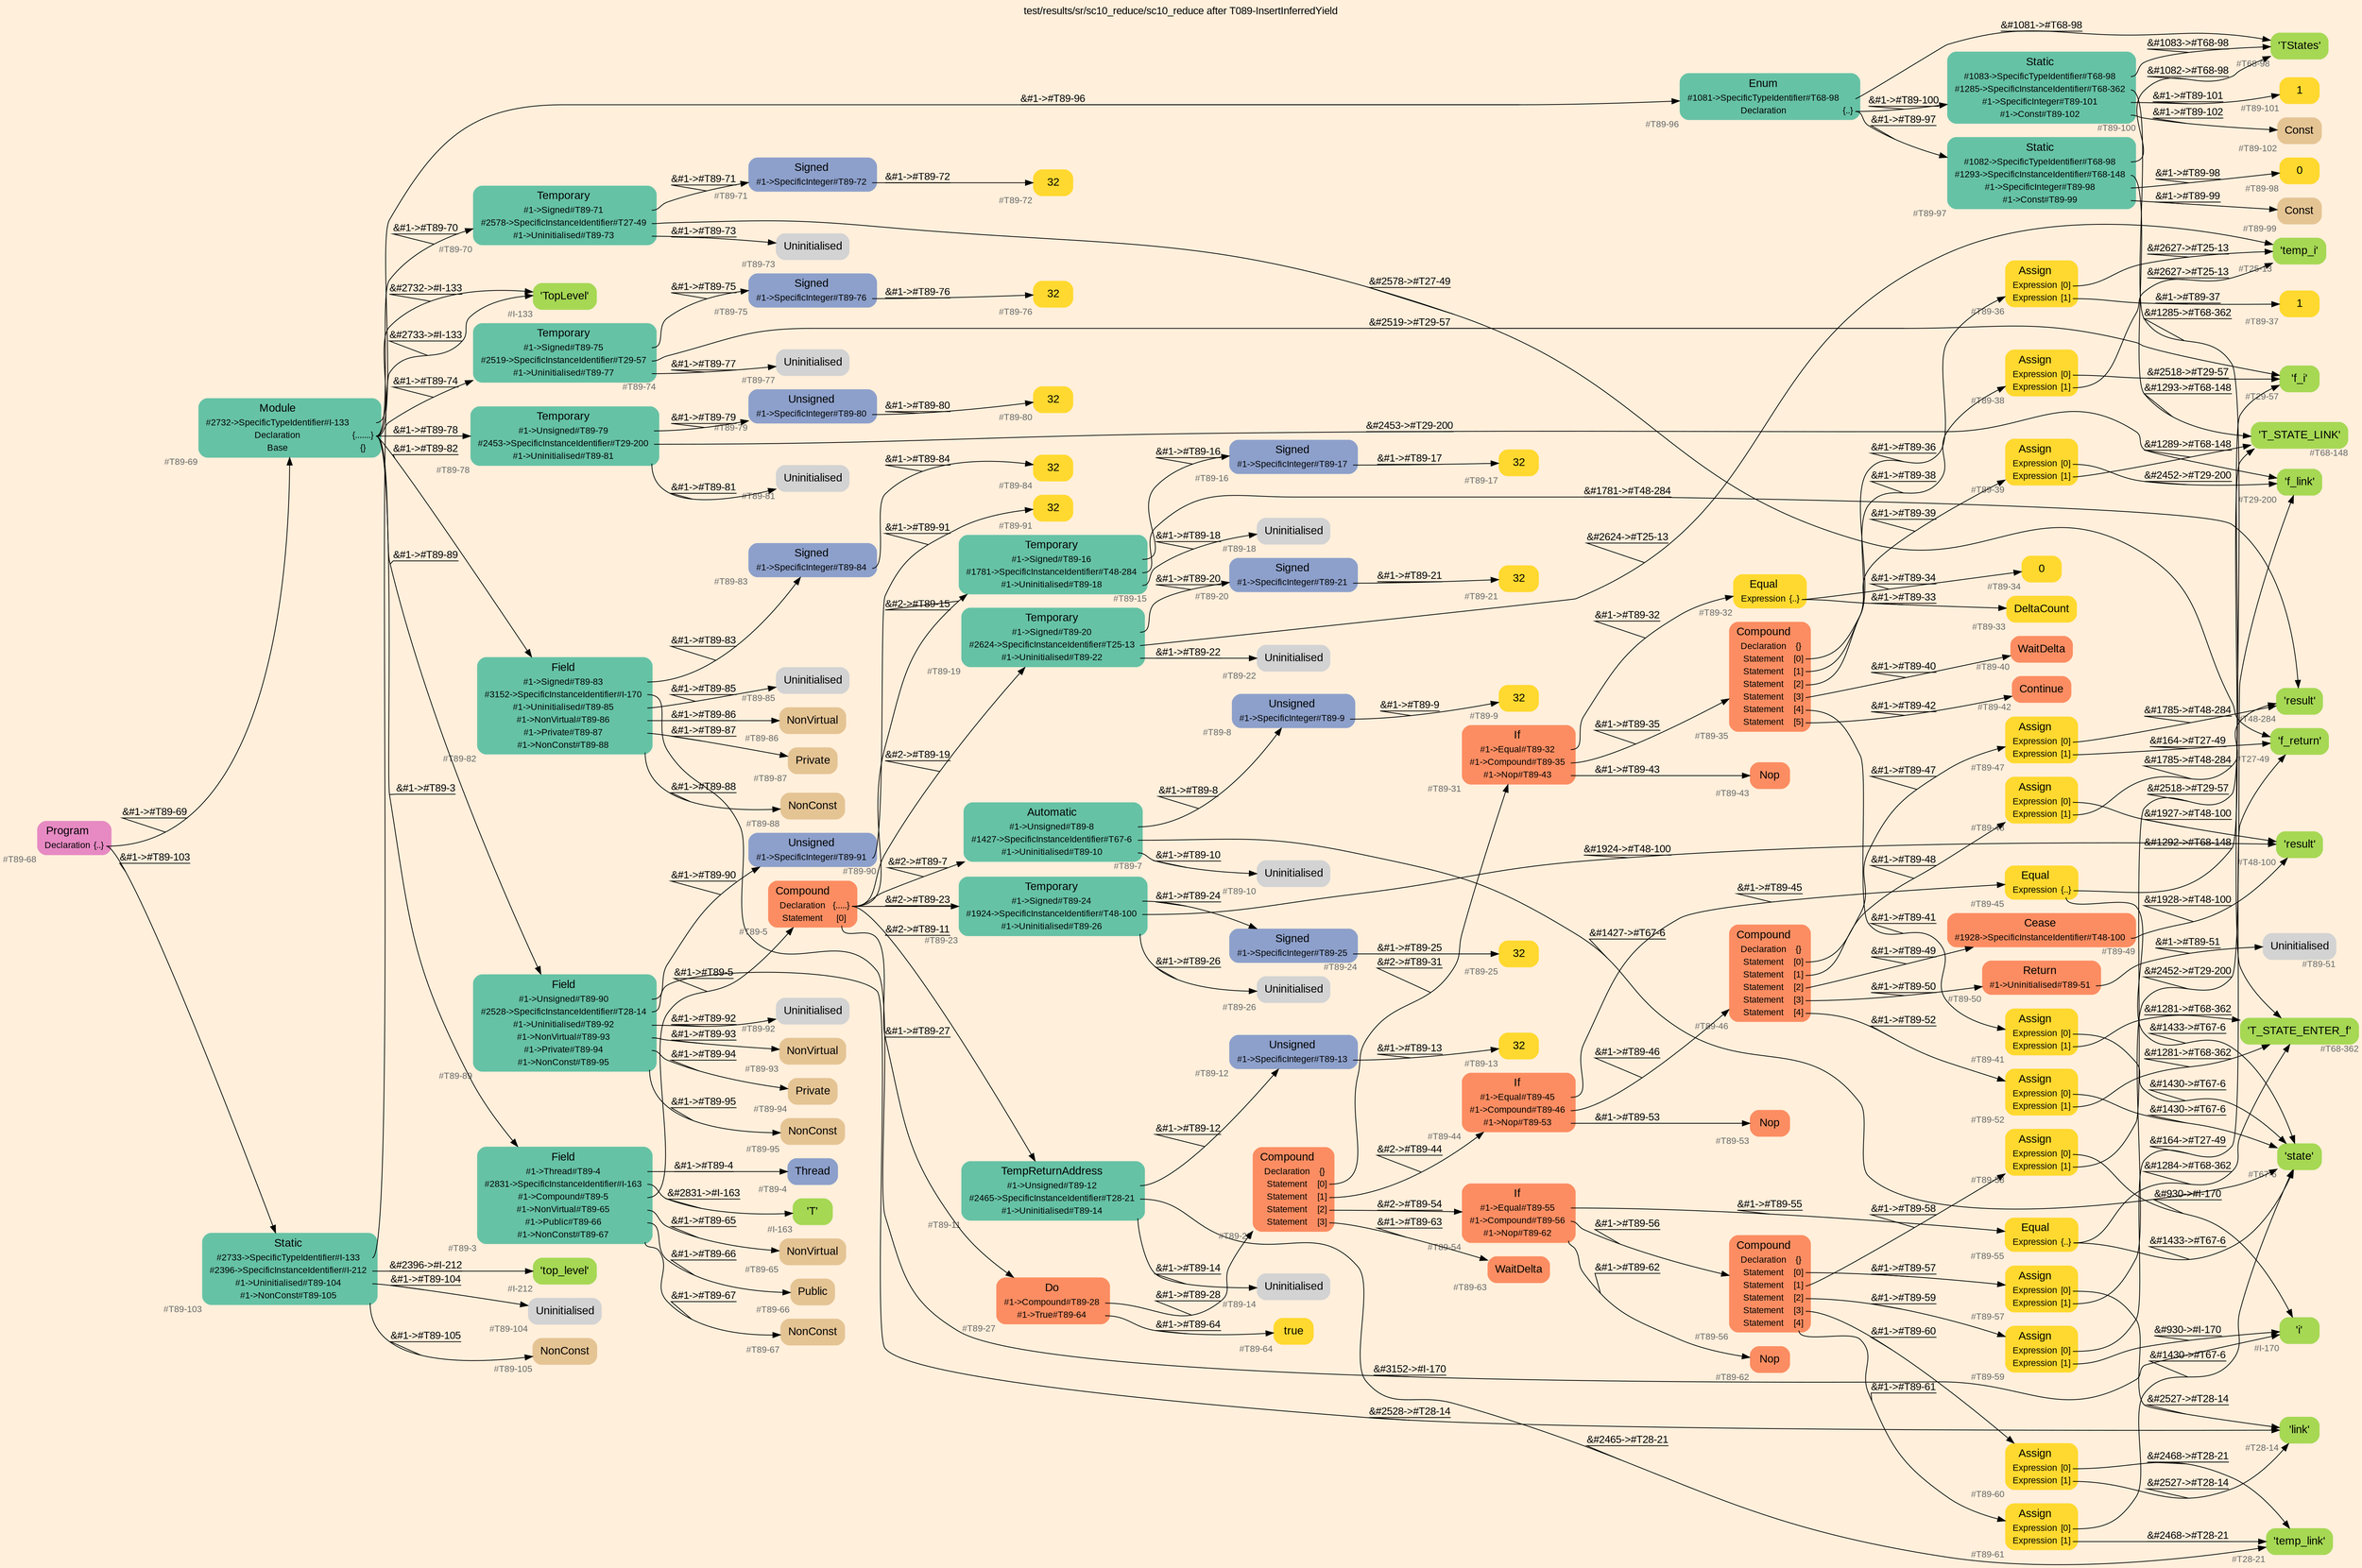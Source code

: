 digraph "test/results/sr/sc10_reduce/sc10_reduce after T089-InsertInferredYield" {
label = "test/results/sr/sc10_reduce/sc10_reduce after T089-InsertInferredYield"
labelloc = t
graph [
    rankdir = "LR"
    ranksep = 0.3
    bgcolor = antiquewhite1
    color = black
    fontcolor = black
    fontname = "Arial"
];
node [
    fontname = "Arial"
];
edge [
    fontname = "Arial"
];

// -------------------- node figure --------------------
// -------- block #T89-68 ----------
"#T89-68" [
    fillcolor = "/set28/4"
    xlabel = "#T89-68"
    fontsize = "12"
    fontcolor = grey40
    shape = "plaintext"
    label = <<TABLE BORDER="0" CELLBORDER="0" CELLSPACING="0">
     <TR><TD><FONT COLOR="black" POINT-SIZE="15">Program</FONT></TD></TR>
     <TR><TD><FONT COLOR="black" POINT-SIZE="12">Declaration</FONT></TD><TD PORT="port0"><FONT COLOR="black" POINT-SIZE="12">{..}</FONT></TD></TR>
    </TABLE>>
    style = "rounded,filled"
];

// -------- block #T89-69 ----------
"#T89-69" [
    fillcolor = "/set28/1"
    xlabel = "#T89-69"
    fontsize = "12"
    fontcolor = grey40
    shape = "plaintext"
    label = <<TABLE BORDER="0" CELLBORDER="0" CELLSPACING="0">
     <TR><TD><FONT COLOR="black" POINT-SIZE="15">Module</FONT></TD></TR>
     <TR><TD><FONT COLOR="black" POINT-SIZE="12">#2732-&gt;SpecificTypeIdentifier#I-133</FONT></TD><TD PORT="port0"></TD></TR>
     <TR><TD><FONT COLOR="black" POINT-SIZE="12">Declaration</FONT></TD><TD PORT="port1"><FONT COLOR="black" POINT-SIZE="12">{.......}</FONT></TD></TR>
     <TR><TD><FONT COLOR="black" POINT-SIZE="12">Base</FONT></TD><TD PORT="port2"><FONT COLOR="black" POINT-SIZE="12">{}</FONT></TD></TR>
    </TABLE>>
    style = "rounded,filled"
];

// -------- block #I-133 ----------
"#I-133" [
    fillcolor = "/set28/5"
    xlabel = "#I-133"
    fontsize = "12"
    fontcolor = grey40
    shape = "plaintext"
    label = <<TABLE BORDER="0" CELLBORDER="0" CELLSPACING="0">
     <TR><TD><FONT COLOR="black" POINT-SIZE="15">'TopLevel'</FONT></TD></TR>
    </TABLE>>
    style = "rounded,filled"
];

// -------- block #T89-70 ----------
"#T89-70" [
    fillcolor = "/set28/1"
    xlabel = "#T89-70"
    fontsize = "12"
    fontcolor = grey40
    shape = "plaintext"
    label = <<TABLE BORDER="0" CELLBORDER="0" CELLSPACING="0">
     <TR><TD><FONT COLOR="black" POINT-SIZE="15">Temporary</FONT></TD></TR>
     <TR><TD><FONT COLOR="black" POINT-SIZE="12">#1-&gt;Signed#T89-71</FONT></TD><TD PORT="port0"></TD></TR>
     <TR><TD><FONT COLOR="black" POINT-SIZE="12">#2578-&gt;SpecificInstanceIdentifier#T27-49</FONT></TD><TD PORT="port1"></TD></TR>
     <TR><TD><FONT COLOR="black" POINT-SIZE="12">#1-&gt;Uninitialised#T89-73</FONT></TD><TD PORT="port2"></TD></TR>
    </TABLE>>
    style = "rounded,filled"
];

// -------- block #T89-71 ----------
"#T89-71" [
    fillcolor = "/set28/3"
    xlabel = "#T89-71"
    fontsize = "12"
    fontcolor = grey40
    shape = "plaintext"
    label = <<TABLE BORDER="0" CELLBORDER="0" CELLSPACING="0">
     <TR><TD><FONT COLOR="black" POINT-SIZE="15">Signed</FONT></TD></TR>
     <TR><TD><FONT COLOR="black" POINT-SIZE="12">#1-&gt;SpecificInteger#T89-72</FONT></TD><TD PORT="port0"></TD></TR>
    </TABLE>>
    style = "rounded,filled"
];

// -------- block #T89-72 ----------
"#T89-72" [
    fillcolor = "/set28/6"
    xlabel = "#T89-72"
    fontsize = "12"
    fontcolor = grey40
    shape = "plaintext"
    label = <<TABLE BORDER="0" CELLBORDER="0" CELLSPACING="0">
     <TR><TD><FONT COLOR="black" POINT-SIZE="15">32</FONT></TD></TR>
    </TABLE>>
    style = "rounded,filled"
];

// -------- block #T27-49 ----------
"#T27-49" [
    fillcolor = "/set28/5"
    xlabel = "#T27-49"
    fontsize = "12"
    fontcolor = grey40
    shape = "plaintext"
    label = <<TABLE BORDER="0" CELLBORDER="0" CELLSPACING="0">
     <TR><TD><FONT COLOR="black" POINT-SIZE="15">'f_return'</FONT></TD></TR>
    </TABLE>>
    style = "rounded,filled"
];

// -------- block #T89-73 ----------
"#T89-73" [
    xlabel = "#T89-73"
    fontsize = "12"
    fontcolor = grey40
    shape = "plaintext"
    label = <<TABLE BORDER="0" CELLBORDER="0" CELLSPACING="0">
     <TR><TD><FONT COLOR="black" POINT-SIZE="15">Uninitialised</FONT></TD></TR>
    </TABLE>>
    style = "rounded,filled"
];

// -------- block #T89-74 ----------
"#T89-74" [
    fillcolor = "/set28/1"
    xlabel = "#T89-74"
    fontsize = "12"
    fontcolor = grey40
    shape = "plaintext"
    label = <<TABLE BORDER="0" CELLBORDER="0" CELLSPACING="0">
     <TR><TD><FONT COLOR="black" POINT-SIZE="15">Temporary</FONT></TD></TR>
     <TR><TD><FONT COLOR="black" POINT-SIZE="12">#1-&gt;Signed#T89-75</FONT></TD><TD PORT="port0"></TD></TR>
     <TR><TD><FONT COLOR="black" POINT-SIZE="12">#2519-&gt;SpecificInstanceIdentifier#T29-57</FONT></TD><TD PORT="port1"></TD></TR>
     <TR><TD><FONT COLOR="black" POINT-SIZE="12">#1-&gt;Uninitialised#T89-77</FONT></TD><TD PORT="port2"></TD></TR>
    </TABLE>>
    style = "rounded,filled"
];

// -------- block #T89-75 ----------
"#T89-75" [
    fillcolor = "/set28/3"
    xlabel = "#T89-75"
    fontsize = "12"
    fontcolor = grey40
    shape = "plaintext"
    label = <<TABLE BORDER="0" CELLBORDER="0" CELLSPACING="0">
     <TR><TD><FONT COLOR="black" POINT-SIZE="15">Signed</FONT></TD></TR>
     <TR><TD><FONT COLOR="black" POINT-SIZE="12">#1-&gt;SpecificInteger#T89-76</FONT></TD><TD PORT="port0"></TD></TR>
    </TABLE>>
    style = "rounded,filled"
];

// -------- block #T89-76 ----------
"#T89-76" [
    fillcolor = "/set28/6"
    xlabel = "#T89-76"
    fontsize = "12"
    fontcolor = grey40
    shape = "plaintext"
    label = <<TABLE BORDER="0" CELLBORDER="0" CELLSPACING="0">
     <TR><TD><FONT COLOR="black" POINT-SIZE="15">32</FONT></TD></TR>
    </TABLE>>
    style = "rounded,filled"
];

// -------- block #T29-57 ----------
"#T29-57" [
    fillcolor = "/set28/5"
    xlabel = "#T29-57"
    fontsize = "12"
    fontcolor = grey40
    shape = "plaintext"
    label = <<TABLE BORDER="0" CELLBORDER="0" CELLSPACING="0">
     <TR><TD><FONT COLOR="black" POINT-SIZE="15">'f_i'</FONT></TD></TR>
    </TABLE>>
    style = "rounded,filled"
];

// -------- block #T89-77 ----------
"#T89-77" [
    xlabel = "#T89-77"
    fontsize = "12"
    fontcolor = grey40
    shape = "plaintext"
    label = <<TABLE BORDER="0" CELLBORDER="0" CELLSPACING="0">
     <TR><TD><FONT COLOR="black" POINT-SIZE="15">Uninitialised</FONT></TD></TR>
    </TABLE>>
    style = "rounded,filled"
];

// -------- block #T89-78 ----------
"#T89-78" [
    fillcolor = "/set28/1"
    xlabel = "#T89-78"
    fontsize = "12"
    fontcolor = grey40
    shape = "plaintext"
    label = <<TABLE BORDER="0" CELLBORDER="0" CELLSPACING="0">
     <TR><TD><FONT COLOR="black" POINT-SIZE="15">Temporary</FONT></TD></TR>
     <TR><TD><FONT COLOR="black" POINT-SIZE="12">#1-&gt;Unsigned#T89-79</FONT></TD><TD PORT="port0"></TD></TR>
     <TR><TD><FONT COLOR="black" POINT-SIZE="12">#2453-&gt;SpecificInstanceIdentifier#T29-200</FONT></TD><TD PORT="port1"></TD></TR>
     <TR><TD><FONT COLOR="black" POINT-SIZE="12">#1-&gt;Uninitialised#T89-81</FONT></TD><TD PORT="port2"></TD></TR>
    </TABLE>>
    style = "rounded,filled"
];

// -------- block #T89-79 ----------
"#T89-79" [
    fillcolor = "/set28/3"
    xlabel = "#T89-79"
    fontsize = "12"
    fontcolor = grey40
    shape = "plaintext"
    label = <<TABLE BORDER="0" CELLBORDER="0" CELLSPACING="0">
     <TR><TD><FONT COLOR="black" POINT-SIZE="15">Unsigned</FONT></TD></TR>
     <TR><TD><FONT COLOR="black" POINT-SIZE="12">#1-&gt;SpecificInteger#T89-80</FONT></TD><TD PORT="port0"></TD></TR>
    </TABLE>>
    style = "rounded,filled"
];

// -------- block #T89-80 ----------
"#T89-80" [
    fillcolor = "/set28/6"
    xlabel = "#T89-80"
    fontsize = "12"
    fontcolor = grey40
    shape = "plaintext"
    label = <<TABLE BORDER="0" CELLBORDER="0" CELLSPACING="0">
     <TR><TD><FONT COLOR="black" POINT-SIZE="15">32</FONT></TD></TR>
    </TABLE>>
    style = "rounded,filled"
];

// -------- block #T29-200 ----------
"#T29-200" [
    fillcolor = "/set28/5"
    xlabel = "#T29-200"
    fontsize = "12"
    fontcolor = grey40
    shape = "plaintext"
    label = <<TABLE BORDER="0" CELLBORDER="0" CELLSPACING="0">
     <TR><TD><FONT COLOR="black" POINT-SIZE="15">'f_link'</FONT></TD></TR>
    </TABLE>>
    style = "rounded,filled"
];

// -------- block #T89-81 ----------
"#T89-81" [
    xlabel = "#T89-81"
    fontsize = "12"
    fontcolor = grey40
    shape = "plaintext"
    label = <<TABLE BORDER="0" CELLBORDER="0" CELLSPACING="0">
     <TR><TD><FONT COLOR="black" POINT-SIZE="15">Uninitialised</FONT></TD></TR>
    </TABLE>>
    style = "rounded,filled"
];

// -------- block #T89-82 ----------
"#T89-82" [
    fillcolor = "/set28/1"
    xlabel = "#T89-82"
    fontsize = "12"
    fontcolor = grey40
    shape = "plaintext"
    label = <<TABLE BORDER="0" CELLBORDER="0" CELLSPACING="0">
     <TR><TD><FONT COLOR="black" POINT-SIZE="15">Field</FONT></TD></TR>
     <TR><TD><FONT COLOR="black" POINT-SIZE="12">#1-&gt;Signed#T89-83</FONT></TD><TD PORT="port0"></TD></TR>
     <TR><TD><FONT COLOR="black" POINT-SIZE="12">#3152-&gt;SpecificInstanceIdentifier#I-170</FONT></TD><TD PORT="port1"></TD></TR>
     <TR><TD><FONT COLOR="black" POINT-SIZE="12">#1-&gt;Uninitialised#T89-85</FONT></TD><TD PORT="port2"></TD></TR>
     <TR><TD><FONT COLOR="black" POINT-SIZE="12">#1-&gt;NonVirtual#T89-86</FONT></TD><TD PORT="port3"></TD></TR>
     <TR><TD><FONT COLOR="black" POINT-SIZE="12">#1-&gt;Private#T89-87</FONT></TD><TD PORT="port4"></TD></TR>
     <TR><TD><FONT COLOR="black" POINT-SIZE="12">#1-&gt;NonConst#T89-88</FONT></TD><TD PORT="port5"></TD></TR>
    </TABLE>>
    style = "rounded,filled"
];

// -------- block #T89-83 ----------
"#T89-83" [
    fillcolor = "/set28/3"
    xlabel = "#T89-83"
    fontsize = "12"
    fontcolor = grey40
    shape = "plaintext"
    label = <<TABLE BORDER="0" CELLBORDER="0" CELLSPACING="0">
     <TR><TD><FONT COLOR="black" POINT-SIZE="15">Signed</FONT></TD></TR>
     <TR><TD><FONT COLOR="black" POINT-SIZE="12">#1-&gt;SpecificInteger#T89-84</FONT></TD><TD PORT="port0"></TD></TR>
    </TABLE>>
    style = "rounded,filled"
];

// -------- block #T89-84 ----------
"#T89-84" [
    fillcolor = "/set28/6"
    xlabel = "#T89-84"
    fontsize = "12"
    fontcolor = grey40
    shape = "plaintext"
    label = <<TABLE BORDER="0" CELLBORDER="0" CELLSPACING="0">
     <TR><TD><FONT COLOR="black" POINT-SIZE="15">32</FONT></TD></TR>
    </TABLE>>
    style = "rounded,filled"
];

// -------- block #I-170 ----------
"#I-170" [
    fillcolor = "/set28/5"
    xlabel = "#I-170"
    fontsize = "12"
    fontcolor = grey40
    shape = "plaintext"
    label = <<TABLE BORDER="0" CELLBORDER="0" CELLSPACING="0">
     <TR><TD><FONT COLOR="black" POINT-SIZE="15">'i'</FONT></TD></TR>
    </TABLE>>
    style = "rounded,filled"
];

// -------- block #T89-85 ----------
"#T89-85" [
    xlabel = "#T89-85"
    fontsize = "12"
    fontcolor = grey40
    shape = "plaintext"
    label = <<TABLE BORDER="0" CELLBORDER="0" CELLSPACING="0">
     <TR><TD><FONT COLOR="black" POINT-SIZE="15">Uninitialised</FONT></TD></TR>
    </TABLE>>
    style = "rounded,filled"
];

// -------- block #T89-86 ----------
"#T89-86" [
    fillcolor = "/set28/7"
    xlabel = "#T89-86"
    fontsize = "12"
    fontcolor = grey40
    shape = "plaintext"
    label = <<TABLE BORDER="0" CELLBORDER="0" CELLSPACING="0">
     <TR><TD><FONT COLOR="black" POINT-SIZE="15">NonVirtual</FONT></TD></TR>
    </TABLE>>
    style = "rounded,filled"
];

// -------- block #T89-87 ----------
"#T89-87" [
    fillcolor = "/set28/7"
    xlabel = "#T89-87"
    fontsize = "12"
    fontcolor = grey40
    shape = "plaintext"
    label = <<TABLE BORDER="0" CELLBORDER="0" CELLSPACING="0">
     <TR><TD><FONT COLOR="black" POINT-SIZE="15">Private</FONT></TD></TR>
    </TABLE>>
    style = "rounded,filled"
];

// -------- block #T89-88 ----------
"#T89-88" [
    fillcolor = "/set28/7"
    xlabel = "#T89-88"
    fontsize = "12"
    fontcolor = grey40
    shape = "plaintext"
    label = <<TABLE BORDER="0" CELLBORDER="0" CELLSPACING="0">
     <TR><TD><FONT COLOR="black" POINT-SIZE="15">NonConst</FONT></TD></TR>
    </TABLE>>
    style = "rounded,filled"
];

// -------- block #T89-89 ----------
"#T89-89" [
    fillcolor = "/set28/1"
    xlabel = "#T89-89"
    fontsize = "12"
    fontcolor = grey40
    shape = "plaintext"
    label = <<TABLE BORDER="0" CELLBORDER="0" CELLSPACING="0">
     <TR><TD><FONT COLOR="black" POINT-SIZE="15">Field</FONT></TD></TR>
     <TR><TD><FONT COLOR="black" POINT-SIZE="12">#1-&gt;Unsigned#T89-90</FONT></TD><TD PORT="port0"></TD></TR>
     <TR><TD><FONT COLOR="black" POINT-SIZE="12">#2528-&gt;SpecificInstanceIdentifier#T28-14</FONT></TD><TD PORT="port1"></TD></TR>
     <TR><TD><FONT COLOR="black" POINT-SIZE="12">#1-&gt;Uninitialised#T89-92</FONT></TD><TD PORT="port2"></TD></TR>
     <TR><TD><FONT COLOR="black" POINT-SIZE="12">#1-&gt;NonVirtual#T89-93</FONT></TD><TD PORT="port3"></TD></TR>
     <TR><TD><FONT COLOR="black" POINT-SIZE="12">#1-&gt;Private#T89-94</FONT></TD><TD PORT="port4"></TD></TR>
     <TR><TD><FONT COLOR="black" POINT-SIZE="12">#1-&gt;NonConst#T89-95</FONT></TD><TD PORT="port5"></TD></TR>
    </TABLE>>
    style = "rounded,filled"
];

// -------- block #T89-90 ----------
"#T89-90" [
    fillcolor = "/set28/3"
    xlabel = "#T89-90"
    fontsize = "12"
    fontcolor = grey40
    shape = "plaintext"
    label = <<TABLE BORDER="0" CELLBORDER="0" CELLSPACING="0">
     <TR><TD><FONT COLOR="black" POINT-SIZE="15">Unsigned</FONT></TD></TR>
     <TR><TD><FONT COLOR="black" POINT-SIZE="12">#1-&gt;SpecificInteger#T89-91</FONT></TD><TD PORT="port0"></TD></TR>
    </TABLE>>
    style = "rounded,filled"
];

// -------- block #T89-91 ----------
"#T89-91" [
    fillcolor = "/set28/6"
    xlabel = "#T89-91"
    fontsize = "12"
    fontcolor = grey40
    shape = "plaintext"
    label = <<TABLE BORDER="0" CELLBORDER="0" CELLSPACING="0">
     <TR><TD><FONT COLOR="black" POINT-SIZE="15">32</FONT></TD></TR>
    </TABLE>>
    style = "rounded,filled"
];

// -------- block #T28-14 ----------
"#T28-14" [
    fillcolor = "/set28/5"
    xlabel = "#T28-14"
    fontsize = "12"
    fontcolor = grey40
    shape = "plaintext"
    label = <<TABLE BORDER="0" CELLBORDER="0" CELLSPACING="0">
     <TR><TD><FONT COLOR="black" POINT-SIZE="15">'link'</FONT></TD></TR>
    </TABLE>>
    style = "rounded,filled"
];

// -------- block #T89-92 ----------
"#T89-92" [
    xlabel = "#T89-92"
    fontsize = "12"
    fontcolor = grey40
    shape = "plaintext"
    label = <<TABLE BORDER="0" CELLBORDER="0" CELLSPACING="0">
     <TR><TD><FONT COLOR="black" POINT-SIZE="15">Uninitialised</FONT></TD></TR>
    </TABLE>>
    style = "rounded,filled"
];

// -------- block #T89-93 ----------
"#T89-93" [
    fillcolor = "/set28/7"
    xlabel = "#T89-93"
    fontsize = "12"
    fontcolor = grey40
    shape = "plaintext"
    label = <<TABLE BORDER="0" CELLBORDER="0" CELLSPACING="0">
     <TR><TD><FONT COLOR="black" POINT-SIZE="15">NonVirtual</FONT></TD></TR>
    </TABLE>>
    style = "rounded,filled"
];

// -------- block #T89-94 ----------
"#T89-94" [
    fillcolor = "/set28/7"
    xlabel = "#T89-94"
    fontsize = "12"
    fontcolor = grey40
    shape = "plaintext"
    label = <<TABLE BORDER="0" CELLBORDER="0" CELLSPACING="0">
     <TR><TD><FONT COLOR="black" POINT-SIZE="15">Private</FONT></TD></TR>
    </TABLE>>
    style = "rounded,filled"
];

// -------- block #T89-95 ----------
"#T89-95" [
    fillcolor = "/set28/7"
    xlabel = "#T89-95"
    fontsize = "12"
    fontcolor = grey40
    shape = "plaintext"
    label = <<TABLE BORDER="0" CELLBORDER="0" CELLSPACING="0">
     <TR><TD><FONT COLOR="black" POINT-SIZE="15">NonConst</FONT></TD></TR>
    </TABLE>>
    style = "rounded,filled"
];

// -------- block #T89-96 ----------
"#T89-96" [
    fillcolor = "/set28/1"
    xlabel = "#T89-96"
    fontsize = "12"
    fontcolor = grey40
    shape = "plaintext"
    label = <<TABLE BORDER="0" CELLBORDER="0" CELLSPACING="0">
     <TR><TD><FONT COLOR="black" POINT-SIZE="15">Enum</FONT></TD></TR>
     <TR><TD><FONT COLOR="black" POINT-SIZE="12">#1081-&gt;SpecificTypeIdentifier#T68-98</FONT></TD><TD PORT="port0"></TD></TR>
     <TR><TD><FONT COLOR="black" POINT-SIZE="12">Declaration</FONT></TD><TD PORT="port1"><FONT COLOR="black" POINT-SIZE="12">{..}</FONT></TD></TR>
    </TABLE>>
    style = "rounded,filled"
];

// -------- block #T68-98 ----------
"#T68-98" [
    fillcolor = "/set28/5"
    xlabel = "#T68-98"
    fontsize = "12"
    fontcolor = grey40
    shape = "plaintext"
    label = <<TABLE BORDER="0" CELLBORDER="0" CELLSPACING="0">
     <TR><TD><FONT COLOR="black" POINT-SIZE="15">'TStates'</FONT></TD></TR>
    </TABLE>>
    style = "rounded,filled"
];

// -------- block #T89-97 ----------
"#T89-97" [
    fillcolor = "/set28/1"
    xlabel = "#T89-97"
    fontsize = "12"
    fontcolor = grey40
    shape = "plaintext"
    label = <<TABLE BORDER="0" CELLBORDER="0" CELLSPACING="0">
     <TR><TD><FONT COLOR="black" POINT-SIZE="15">Static</FONT></TD></TR>
     <TR><TD><FONT COLOR="black" POINT-SIZE="12">#1082-&gt;SpecificTypeIdentifier#T68-98</FONT></TD><TD PORT="port0"></TD></TR>
     <TR><TD><FONT COLOR="black" POINT-SIZE="12">#1293-&gt;SpecificInstanceIdentifier#T68-148</FONT></TD><TD PORT="port1"></TD></TR>
     <TR><TD><FONT COLOR="black" POINT-SIZE="12">#1-&gt;SpecificInteger#T89-98</FONT></TD><TD PORT="port2"></TD></TR>
     <TR><TD><FONT COLOR="black" POINT-SIZE="12">#1-&gt;Const#T89-99</FONT></TD><TD PORT="port3"></TD></TR>
    </TABLE>>
    style = "rounded,filled"
];

// -------- block #T68-148 ----------
"#T68-148" [
    fillcolor = "/set28/5"
    xlabel = "#T68-148"
    fontsize = "12"
    fontcolor = grey40
    shape = "plaintext"
    label = <<TABLE BORDER="0" CELLBORDER="0" CELLSPACING="0">
     <TR><TD><FONT COLOR="black" POINT-SIZE="15">'T_STATE_LINK'</FONT></TD></TR>
    </TABLE>>
    style = "rounded,filled"
];

// -------- block #T89-98 ----------
"#T89-98" [
    fillcolor = "/set28/6"
    xlabel = "#T89-98"
    fontsize = "12"
    fontcolor = grey40
    shape = "plaintext"
    label = <<TABLE BORDER="0" CELLBORDER="0" CELLSPACING="0">
     <TR><TD><FONT COLOR="black" POINT-SIZE="15">0</FONT></TD></TR>
    </TABLE>>
    style = "rounded,filled"
];

// -------- block #T89-99 ----------
"#T89-99" [
    fillcolor = "/set28/7"
    xlabel = "#T89-99"
    fontsize = "12"
    fontcolor = grey40
    shape = "plaintext"
    label = <<TABLE BORDER="0" CELLBORDER="0" CELLSPACING="0">
     <TR><TD><FONT COLOR="black" POINT-SIZE="15">Const</FONT></TD></TR>
    </TABLE>>
    style = "rounded,filled"
];

// -------- block #T89-100 ----------
"#T89-100" [
    fillcolor = "/set28/1"
    xlabel = "#T89-100"
    fontsize = "12"
    fontcolor = grey40
    shape = "plaintext"
    label = <<TABLE BORDER="0" CELLBORDER="0" CELLSPACING="0">
     <TR><TD><FONT COLOR="black" POINT-SIZE="15">Static</FONT></TD></TR>
     <TR><TD><FONT COLOR="black" POINT-SIZE="12">#1083-&gt;SpecificTypeIdentifier#T68-98</FONT></TD><TD PORT="port0"></TD></TR>
     <TR><TD><FONT COLOR="black" POINT-SIZE="12">#1285-&gt;SpecificInstanceIdentifier#T68-362</FONT></TD><TD PORT="port1"></TD></TR>
     <TR><TD><FONT COLOR="black" POINT-SIZE="12">#1-&gt;SpecificInteger#T89-101</FONT></TD><TD PORT="port2"></TD></TR>
     <TR><TD><FONT COLOR="black" POINT-SIZE="12">#1-&gt;Const#T89-102</FONT></TD><TD PORT="port3"></TD></TR>
    </TABLE>>
    style = "rounded,filled"
];

// -------- block #T68-362 ----------
"#T68-362" [
    fillcolor = "/set28/5"
    xlabel = "#T68-362"
    fontsize = "12"
    fontcolor = grey40
    shape = "plaintext"
    label = <<TABLE BORDER="0" CELLBORDER="0" CELLSPACING="0">
     <TR><TD><FONT COLOR="black" POINT-SIZE="15">'T_STATE_ENTER_f'</FONT></TD></TR>
    </TABLE>>
    style = "rounded,filled"
];

// -------- block #T89-101 ----------
"#T89-101" [
    fillcolor = "/set28/6"
    xlabel = "#T89-101"
    fontsize = "12"
    fontcolor = grey40
    shape = "plaintext"
    label = <<TABLE BORDER="0" CELLBORDER="0" CELLSPACING="0">
     <TR><TD><FONT COLOR="black" POINT-SIZE="15">1</FONT></TD></TR>
    </TABLE>>
    style = "rounded,filled"
];

// -------- block #T89-102 ----------
"#T89-102" [
    fillcolor = "/set28/7"
    xlabel = "#T89-102"
    fontsize = "12"
    fontcolor = grey40
    shape = "plaintext"
    label = <<TABLE BORDER="0" CELLBORDER="0" CELLSPACING="0">
     <TR><TD><FONT COLOR="black" POINT-SIZE="15">Const</FONT></TD></TR>
    </TABLE>>
    style = "rounded,filled"
];

// -------- block #T89-3 ----------
"#T89-3" [
    fillcolor = "/set28/1"
    xlabel = "#T89-3"
    fontsize = "12"
    fontcolor = grey40
    shape = "plaintext"
    label = <<TABLE BORDER="0" CELLBORDER="0" CELLSPACING="0">
     <TR><TD><FONT COLOR="black" POINT-SIZE="15">Field</FONT></TD></TR>
     <TR><TD><FONT COLOR="black" POINT-SIZE="12">#1-&gt;Thread#T89-4</FONT></TD><TD PORT="port0"></TD></TR>
     <TR><TD><FONT COLOR="black" POINT-SIZE="12">#2831-&gt;SpecificInstanceIdentifier#I-163</FONT></TD><TD PORT="port1"></TD></TR>
     <TR><TD><FONT COLOR="black" POINT-SIZE="12">#1-&gt;Compound#T89-5</FONT></TD><TD PORT="port2"></TD></TR>
     <TR><TD><FONT COLOR="black" POINT-SIZE="12">#1-&gt;NonVirtual#T89-65</FONT></TD><TD PORT="port3"></TD></TR>
     <TR><TD><FONT COLOR="black" POINT-SIZE="12">#1-&gt;Public#T89-66</FONT></TD><TD PORT="port4"></TD></TR>
     <TR><TD><FONT COLOR="black" POINT-SIZE="12">#1-&gt;NonConst#T89-67</FONT></TD><TD PORT="port5"></TD></TR>
    </TABLE>>
    style = "rounded,filled"
];

// -------- block #T89-4 ----------
"#T89-4" [
    fillcolor = "/set28/3"
    xlabel = "#T89-4"
    fontsize = "12"
    fontcolor = grey40
    shape = "plaintext"
    label = <<TABLE BORDER="0" CELLBORDER="0" CELLSPACING="0">
     <TR><TD><FONT COLOR="black" POINT-SIZE="15">Thread</FONT></TD></TR>
    </TABLE>>
    style = "rounded,filled"
];

// -------- block #I-163 ----------
"#I-163" [
    fillcolor = "/set28/5"
    xlabel = "#I-163"
    fontsize = "12"
    fontcolor = grey40
    shape = "plaintext"
    label = <<TABLE BORDER="0" CELLBORDER="0" CELLSPACING="0">
     <TR><TD><FONT COLOR="black" POINT-SIZE="15">'T'</FONT></TD></TR>
    </TABLE>>
    style = "rounded,filled"
];

// -------- block #T89-5 ----------
"#T89-5" [
    fillcolor = "/set28/2"
    xlabel = "#T89-5"
    fontsize = "12"
    fontcolor = grey40
    shape = "plaintext"
    label = <<TABLE BORDER="0" CELLBORDER="0" CELLSPACING="0">
     <TR><TD><FONT COLOR="black" POINT-SIZE="15">Compound</FONT></TD></TR>
     <TR><TD><FONT COLOR="black" POINT-SIZE="12">Declaration</FONT></TD><TD PORT="port0"><FONT COLOR="black" POINT-SIZE="12">{.....}</FONT></TD></TR>
     <TR><TD><FONT COLOR="black" POINT-SIZE="12">Statement</FONT></TD><TD PORT="port1"><FONT COLOR="black" POINT-SIZE="12">[0]</FONT></TD></TR>
    </TABLE>>
    style = "rounded,filled"
];

// -------- block #T89-7 ----------
"#T89-7" [
    fillcolor = "/set28/1"
    xlabel = "#T89-7"
    fontsize = "12"
    fontcolor = grey40
    shape = "plaintext"
    label = <<TABLE BORDER="0" CELLBORDER="0" CELLSPACING="0">
     <TR><TD><FONT COLOR="black" POINT-SIZE="15">Automatic</FONT></TD></TR>
     <TR><TD><FONT COLOR="black" POINT-SIZE="12">#1-&gt;Unsigned#T89-8</FONT></TD><TD PORT="port0"></TD></TR>
     <TR><TD><FONT COLOR="black" POINT-SIZE="12">#1427-&gt;SpecificInstanceIdentifier#T67-6</FONT></TD><TD PORT="port1"></TD></TR>
     <TR><TD><FONT COLOR="black" POINT-SIZE="12">#1-&gt;Uninitialised#T89-10</FONT></TD><TD PORT="port2"></TD></TR>
    </TABLE>>
    style = "rounded,filled"
];

// -------- block #T89-8 ----------
"#T89-8" [
    fillcolor = "/set28/3"
    xlabel = "#T89-8"
    fontsize = "12"
    fontcolor = grey40
    shape = "plaintext"
    label = <<TABLE BORDER="0" CELLBORDER="0" CELLSPACING="0">
     <TR><TD><FONT COLOR="black" POINT-SIZE="15">Unsigned</FONT></TD></TR>
     <TR><TD><FONT COLOR="black" POINT-SIZE="12">#1-&gt;SpecificInteger#T89-9</FONT></TD><TD PORT="port0"></TD></TR>
    </TABLE>>
    style = "rounded,filled"
];

// -------- block #T89-9 ----------
"#T89-9" [
    fillcolor = "/set28/6"
    xlabel = "#T89-9"
    fontsize = "12"
    fontcolor = grey40
    shape = "plaintext"
    label = <<TABLE BORDER="0" CELLBORDER="0" CELLSPACING="0">
     <TR><TD><FONT COLOR="black" POINT-SIZE="15">32</FONT></TD></TR>
    </TABLE>>
    style = "rounded,filled"
];

// -------- block #T67-6 ----------
"#T67-6" [
    fillcolor = "/set28/5"
    xlabel = "#T67-6"
    fontsize = "12"
    fontcolor = grey40
    shape = "plaintext"
    label = <<TABLE BORDER="0" CELLBORDER="0" CELLSPACING="0">
     <TR><TD><FONT COLOR="black" POINT-SIZE="15">'state'</FONT></TD></TR>
    </TABLE>>
    style = "rounded,filled"
];

// -------- block #T89-10 ----------
"#T89-10" [
    xlabel = "#T89-10"
    fontsize = "12"
    fontcolor = grey40
    shape = "plaintext"
    label = <<TABLE BORDER="0" CELLBORDER="0" CELLSPACING="0">
     <TR><TD><FONT COLOR="black" POINT-SIZE="15">Uninitialised</FONT></TD></TR>
    </TABLE>>
    style = "rounded,filled"
];

// -------- block #T89-11 ----------
"#T89-11" [
    fillcolor = "/set28/1"
    xlabel = "#T89-11"
    fontsize = "12"
    fontcolor = grey40
    shape = "plaintext"
    label = <<TABLE BORDER="0" CELLBORDER="0" CELLSPACING="0">
     <TR><TD><FONT COLOR="black" POINT-SIZE="15">TempReturnAddress</FONT></TD></TR>
     <TR><TD><FONT COLOR="black" POINT-SIZE="12">#1-&gt;Unsigned#T89-12</FONT></TD><TD PORT="port0"></TD></TR>
     <TR><TD><FONT COLOR="black" POINT-SIZE="12">#2465-&gt;SpecificInstanceIdentifier#T28-21</FONT></TD><TD PORT="port1"></TD></TR>
     <TR><TD><FONT COLOR="black" POINT-SIZE="12">#1-&gt;Uninitialised#T89-14</FONT></TD><TD PORT="port2"></TD></TR>
    </TABLE>>
    style = "rounded,filled"
];

// -------- block #T89-12 ----------
"#T89-12" [
    fillcolor = "/set28/3"
    xlabel = "#T89-12"
    fontsize = "12"
    fontcolor = grey40
    shape = "plaintext"
    label = <<TABLE BORDER="0" CELLBORDER="0" CELLSPACING="0">
     <TR><TD><FONT COLOR="black" POINT-SIZE="15">Unsigned</FONT></TD></TR>
     <TR><TD><FONT COLOR="black" POINT-SIZE="12">#1-&gt;SpecificInteger#T89-13</FONT></TD><TD PORT="port0"></TD></TR>
    </TABLE>>
    style = "rounded,filled"
];

// -------- block #T89-13 ----------
"#T89-13" [
    fillcolor = "/set28/6"
    xlabel = "#T89-13"
    fontsize = "12"
    fontcolor = grey40
    shape = "plaintext"
    label = <<TABLE BORDER="0" CELLBORDER="0" CELLSPACING="0">
     <TR><TD><FONT COLOR="black" POINT-SIZE="15">32</FONT></TD></TR>
    </TABLE>>
    style = "rounded,filled"
];

// -------- block #T28-21 ----------
"#T28-21" [
    fillcolor = "/set28/5"
    xlabel = "#T28-21"
    fontsize = "12"
    fontcolor = grey40
    shape = "plaintext"
    label = <<TABLE BORDER="0" CELLBORDER="0" CELLSPACING="0">
     <TR><TD><FONT COLOR="black" POINT-SIZE="15">'temp_link'</FONT></TD></TR>
    </TABLE>>
    style = "rounded,filled"
];

// -------- block #T89-14 ----------
"#T89-14" [
    xlabel = "#T89-14"
    fontsize = "12"
    fontcolor = grey40
    shape = "plaintext"
    label = <<TABLE BORDER="0" CELLBORDER="0" CELLSPACING="0">
     <TR><TD><FONT COLOR="black" POINT-SIZE="15">Uninitialised</FONT></TD></TR>
    </TABLE>>
    style = "rounded,filled"
];

// -------- block #T89-15 ----------
"#T89-15" [
    fillcolor = "/set28/1"
    xlabel = "#T89-15"
    fontsize = "12"
    fontcolor = grey40
    shape = "plaintext"
    label = <<TABLE BORDER="0" CELLBORDER="0" CELLSPACING="0">
     <TR><TD><FONT COLOR="black" POINT-SIZE="15">Temporary</FONT></TD></TR>
     <TR><TD><FONT COLOR="black" POINT-SIZE="12">#1-&gt;Signed#T89-16</FONT></TD><TD PORT="port0"></TD></TR>
     <TR><TD><FONT COLOR="black" POINT-SIZE="12">#1781-&gt;SpecificInstanceIdentifier#T48-284</FONT></TD><TD PORT="port1"></TD></TR>
     <TR><TD><FONT COLOR="black" POINT-SIZE="12">#1-&gt;Uninitialised#T89-18</FONT></TD><TD PORT="port2"></TD></TR>
    </TABLE>>
    style = "rounded,filled"
];

// -------- block #T89-16 ----------
"#T89-16" [
    fillcolor = "/set28/3"
    xlabel = "#T89-16"
    fontsize = "12"
    fontcolor = grey40
    shape = "plaintext"
    label = <<TABLE BORDER="0" CELLBORDER="0" CELLSPACING="0">
     <TR><TD><FONT COLOR="black" POINT-SIZE="15">Signed</FONT></TD></TR>
     <TR><TD><FONT COLOR="black" POINT-SIZE="12">#1-&gt;SpecificInteger#T89-17</FONT></TD><TD PORT="port0"></TD></TR>
    </TABLE>>
    style = "rounded,filled"
];

// -------- block #T89-17 ----------
"#T89-17" [
    fillcolor = "/set28/6"
    xlabel = "#T89-17"
    fontsize = "12"
    fontcolor = grey40
    shape = "plaintext"
    label = <<TABLE BORDER="0" CELLBORDER="0" CELLSPACING="0">
     <TR><TD><FONT COLOR="black" POINT-SIZE="15">32</FONT></TD></TR>
    </TABLE>>
    style = "rounded,filled"
];

// -------- block #T48-284 ----------
"#T48-284" [
    fillcolor = "/set28/5"
    xlabel = "#T48-284"
    fontsize = "12"
    fontcolor = grey40
    shape = "plaintext"
    label = <<TABLE BORDER="0" CELLBORDER="0" CELLSPACING="0">
     <TR><TD><FONT COLOR="black" POINT-SIZE="15">'result'</FONT></TD></TR>
    </TABLE>>
    style = "rounded,filled"
];

// -------- block #T89-18 ----------
"#T89-18" [
    xlabel = "#T89-18"
    fontsize = "12"
    fontcolor = grey40
    shape = "plaintext"
    label = <<TABLE BORDER="0" CELLBORDER="0" CELLSPACING="0">
     <TR><TD><FONT COLOR="black" POINT-SIZE="15">Uninitialised</FONT></TD></TR>
    </TABLE>>
    style = "rounded,filled"
];

// -------- block #T89-19 ----------
"#T89-19" [
    fillcolor = "/set28/1"
    xlabel = "#T89-19"
    fontsize = "12"
    fontcolor = grey40
    shape = "plaintext"
    label = <<TABLE BORDER="0" CELLBORDER="0" CELLSPACING="0">
     <TR><TD><FONT COLOR="black" POINT-SIZE="15">Temporary</FONT></TD></TR>
     <TR><TD><FONT COLOR="black" POINT-SIZE="12">#1-&gt;Signed#T89-20</FONT></TD><TD PORT="port0"></TD></TR>
     <TR><TD><FONT COLOR="black" POINT-SIZE="12">#2624-&gt;SpecificInstanceIdentifier#T25-13</FONT></TD><TD PORT="port1"></TD></TR>
     <TR><TD><FONT COLOR="black" POINT-SIZE="12">#1-&gt;Uninitialised#T89-22</FONT></TD><TD PORT="port2"></TD></TR>
    </TABLE>>
    style = "rounded,filled"
];

// -------- block #T89-20 ----------
"#T89-20" [
    fillcolor = "/set28/3"
    xlabel = "#T89-20"
    fontsize = "12"
    fontcolor = grey40
    shape = "plaintext"
    label = <<TABLE BORDER="0" CELLBORDER="0" CELLSPACING="0">
     <TR><TD><FONT COLOR="black" POINT-SIZE="15">Signed</FONT></TD></TR>
     <TR><TD><FONT COLOR="black" POINT-SIZE="12">#1-&gt;SpecificInteger#T89-21</FONT></TD><TD PORT="port0"></TD></TR>
    </TABLE>>
    style = "rounded,filled"
];

// -------- block #T89-21 ----------
"#T89-21" [
    fillcolor = "/set28/6"
    xlabel = "#T89-21"
    fontsize = "12"
    fontcolor = grey40
    shape = "plaintext"
    label = <<TABLE BORDER="0" CELLBORDER="0" CELLSPACING="0">
     <TR><TD><FONT COLOR="black" POINT-SIZE="15">32</FONT></TD></TR>
    </TABLE>>
    style = "rounded,filled"
];

// -------- block #T25-13 ----------
"#T25-13" [
    fillcolor = "/set28/5"
    xlabel = "#T25-13"
    fontsize = "12"
    fontcolor = grey40
    shape = "plaintext"
    label = <<TABLE BORDER="0" CELLBORDER="0" CELLSPACING="0">
     <TR><TD><FONT COLOR="black" POINT-SIZE="15">'temp_i'</FONT></TD></TR>
    </TABLE>>
    style = "rounded,filled"
];

// -------- block #T89-22 ----------
"#T89-22" [
    xlabel = "#T89-22"
    fontsize = "12"
    fontcolor = grey40
    shape = "plaintext"
    label = <<TABLE BORDER="0" CELLBORDER="0" CELLSPACING="0">
     <TR><TD><FONT COLOR="black" POINT-SIZE="15">Uninitialised</FONT></TD></TR>
    </TABLE>>
    style = "rounded,filled"
];

// -------- block #T89-23 ----------
"#T89-23" [
    fillcolor = "/set28/1"
    xlabel = "#T89-23"
    fontsize = "12"
    fontcolor = grey40
    shape = "plaintext"
    label = <<TABLE BORDER="0" CELLBORDER="0" CELLSPACING="0">
     <TR><TD><FONT COLOR="black" POINT-SIZE="15">Temporary</FONT></TD></TR>
     <TR><TD><FONT COLOR="black" POINT-SIZE="12">#1-&gt;Signed#T89-24</FONT></TD><TD PORT="port0"></TD></TR>
     <TR><TD><FONT COLOR="black" POINT-SIZE="12">#1924-&gt;SpecificInstanceIdentifier#T48-100</FONT></TD><TD PORT="port1"></TD></TR>
     <TR><TD><FONT COLOR="black" POINT-SIZE="12">#1-&gt;Uninitialised#T89-26</FONT></TD><TD PORT="port2"></TD></TR>
    </TABLE>>
    style = "rounded,filled"
];

// -------- block #T89-24 ----------
"#T89-24" [
    fillcolor = "/set28/3"
    xlabel = "#T89-24"
    fontsize = "12"
    fontcolor = grey40
    shape = "plaintext"
    label = <<TABLE BORDER="0" CELLBORDER="0" CELLSPACING="0">
     <TR><TD><FONT COLOR="black" POINT-SIZE="15">Signed</FONT></TD></TR>
     <TR><TD><FONT COLOR="black" POINT-SIZE="12">#1-&gt;SpecificInteger#T89-25</FONT></TD><TD PORT="port0"></TD></TR>
    </TABLE>>
    style = "rounded,filled"
];

// -------- block #T89-25 ----------
"#T89-25" [
    fillcolor = "/set28/6"
    xlabel = "#T89-25"
    fontsize = "12"
    fontcolor = grey40
    shape = "plaintext"
    label = <<TABLE BORDER="0" CELLBORDER="0" CELLSPACING="0">
     <TR><TD><FONT COLOR="black" POINT-SIZE="15">32</FONT></TD></TR>
    </TABLE>>
    style = "rounded,filled"
];

// -------- block #T48-100 ----------
"#T48-100" [
    fillcolor = "/set28/5"
    xlabel = "#T48-100"
    fontsize = "12"
    fontcolor = grey40
    shape = "plaintext"
    label = <<TABLE BORDER="0" CELLBORDER="0" CELLSPACING="0">
     <TR><TD><FONT COLOR="black" POINT-SIZE="15">'result'</FONT></TD></TR>
    </TABLE>>
    style = "rounded,filled"
];

// -------- block #T89-26 ----------
"#T89-26" [
    xlabel = "#T89-26"
    fontsize = "12"
    fontcolor = grey40
    shape = "plaintext"
    label = <<TABLE BORDER="0" CELLBORDER="0" CELLSPACING="0">
     <TR><TD><FONT COLOR="black" POINT-SIZE="15">Uninitialised</FONT></TD></TR>
    </TABLE>>
    style = "rounded,filled"
];

// -------- block #T89-27 ----------
"#T89-27" [
    fillcolor = "/set28/2"
    xlabel = "#T89-27"
    fontsize = "12"
    fontcolor = grey40
    shape = "plaintext"
    label = <<TABLE BORDER="0" CELLBORDER="0" CELLSPACING="0">
     <TR><TD><FONT COLOR="black" POINT-SIZE="15">Do</FONT></TD></TR>
     <TR><TD><FONT COLOR="black" POINT-SIZE="12">#1-&gt;Compound#T89-28</FONT></TD><TD PORT="port0"></TD></TR>
     <TR><TD><FONT COLOR="black" POINT-SIZE="12">#1-&gt;True#T89-64</FONT></TD><TD PORT="port1"></TD></TR>
    </TABLE>>
    style = "rounded,filled"
];

// -------- block #T89-28 ----------
"#T89-28" [
    fillcolor = "/set28/2"
    xlabel = "#T89-28"
    fontsize = "12"
    fontcolor = grey40
    shape = "plaintext"
    label = <<TABLE BORDER="0" CELLBORDER="0" CELLSPACING="0">
     <TR><TD><FONT COLOR="black" POINT-SIZE="15">Compound</FONT></TD></TR>
     <TR><TD><FONT COLOR="black" POINT-SIZE="12">Declaration</FONT></TD><TD PORT="port0"><FONT COLOR="black" POINT-SIZE="12">{}</FONT></TD></TR>
     <TR><TD><FONT COLOR="black" POINT-SIZE="12">Statement</FONT></TD><TD PORT="port1"><FONT COLOR="black" POINT-SIZE="12">[0]</FONT></TD></TR>
     <TR><TD><FONT COLOR="black" POINT-SIZE="12">Statement</FONT></TD><TD PORT="port2"><FONT COLOR="black" POINT-SIZE="12">[1]</FONT></TD></TR>
     <TR><TD><FONT COLOR="black" POINT-SIZE="12">Statement</FONT></TD><TD PORT="port3"><FONT COLOR="black" POINT-SIZE="12">[2]</FONT></TD></TR>
     <TR><TD><FONT COLOR="black" POINT-SIZE="12">Statement</FONT></TD><TD PORT="port4"><FONT COLOR="black" POINT-SIZE="12">[3]</FONT></TD></TR>
    </TABLE>>
    style = "rounded,filled"
];

// -------- block #T89-31 ----------
"#T89-31" [
    fillcolor = "/set28/2"
    xlabel = "#T89-31"
    fontsize = "12"
    fontcolor = grey40
    shape = "plaintext"
    label = <<TABLE BORDER="0" CELLBORDER="0" CELLSPACING="0">
     <TR><TD><FONT COLOR="black" POINT-SIZE="15">If</FONT></TD></TR>
     <TR><TD><FONT COLOR="black" POINT-SIZE="12">#1-&gt;Equal#T89-32</FONT></TD><TD PORT="port0"></TD></TR>
     <TR><TD><FONT COLOR="black" POINT-SIZE="12">#1-&gt;Compound#T89-35</FONT></TD><TD PORT="port1"></TD></TR>
     <TR><TD><FONT COLOR="black" POINT-SIZE="12">#1-&gt;Nop#T89-43</FONT></TD><TD PORT="port2"></TD></TR>
    </TABLE>>
    style = "rounded,filled"
];

// -------- block #T89-32 ----------
"#T89-32" [
    fillcolor = "/set28/6"
    xlabel = "#T89-32"
    fontsize = "12"
    fontcolor = grey40
    shape = "plaintext"
    label = <<TABLE BORDER="0" CELLBORDER="0" CELLSPACING="0">
     <TR><TD><FONT COLOR="black" POINT-SIZE="15">Equal</FONT></TD></TR>
     <TR><TD><FONT COLOR="black" POINT-SIZE="12">Expression</FONT></TD><TD PORT="port0"><FONT COLOR="black" POINT-SIZE="12">{..}</FONT></TD></TR>
    </TABLE>>
    style = "rounded,filled"
];

// -------- block #T89-33 ----------
"#T89-33" [
    fillcolor = "/set28/6"
    xlabel = "#T89-33"
    fontsize = "12"
    fontcolor = grey40
    shape = "plaintext"
    label = <<TABLE BORDER="0" CELLBORDER="0" CELLSPACING="0">
     <TR><TD><FONT COLOR="black" POINT-SIZE="15">DeltaCount</FONT></TD></TR>
    </TABLE>>
    style = "rounded,filled"
];

// -------- block #T89-34 ----------
"#T89-34" [
    fillcolor = "/set28/6"
    xlabel = "#T89-34"
    fontsize = "12"
    fontcolor = grey40
    shape = "plaintext"
    label = <<TABLE BORDER="0" CELLBORDER="0" CELLSPACING="0">
     <TR><TD><FONT COLOR="black" POINT-SIZE="15">0</FONT></TD></TR>
    </TABLE>>
    style = "rounded,filled"
];

// -------- block #T89-35 ----------
"#T89-35" [
    fillcolor = "/set28/2"
    xlabel = "#T89-35"
    fontsize = "12"
    fontcolor = grey40
    shape = "plaintext"
    label = <<TABLE BORDER="0" CELLBORDER="0" CELLSPACING="0">
     <TR><TD><FONT COLOR="black" POINT-SIZE="15">Compound</FONT></TD></TR>
     <TR><TD><FONT COLOR="black" POINT-SIZE="12">Declaration</FONT></TD><TD PORT="port0"><FONT COLOR="black" POINT-SIZE="12">{}</FONT></TD></TR>
     <TR><TD><FONT COLOR="black" POINT-SIZE="12">Statement</FONT></TD><TD PORT="port1"><FONT COLOR="black" POINT-SIZE="12">[0]</FONT></TD></TR>
     <TR><TD><FONT COLOR="black" POINT-SIZE="12">Statement</FONT></TD><TD PORT="port2"><FONT COLOR="black" POINT-SIZE="12">[1]</FONT></TD></TR>
     <TR><TD><FONT COLOR="black" POINT-SIZE="12">Statement</FONT></TD><TD PORT="port3"><FONT COLOR="black" POINT-SIZE="12">[2]</FONT></TD></TR>
     <TR><TD><FONT COLOR="black" POINT-SIZE="12">Statement</FONT></TD><TD PORT="port4"><FONT COLOR="black" POINT-SIZE="12">[3]</FONT></TD></TR>
     <TR><TD><FONT COLOR="black" POINT-SIZE="12">Statement</FONT></TD><TD PORT="port5"><FONT COLOR="black" POINT-SIZE="12">[4]</FONT></TD></TR>
     <TR><TD><FONT COLOR="black" POINT-SIZE="12">Statement</FONT></TD><TD PORT="port6"><FONT COLOR="black" POINT-SIZE="12">[5]</FONT></TD></TR>
    </TABLE>>
    style = "rounded,filled"
];

// -------- block #T89-36 ----------
"#T89-36" [
    fillcolor = "/set28/6"
    xlabel = "#T89-36"
    fontsize = "12"
    fontcolor = grey40
    shape = "plaintext"
    label = <<TABLE BORDER="0" CELLBORDER="0" CELLSPACING="0">
     <TR><TD><FONT COLOR="black" POINT-SIZE="15">Assign</FONT></TD></TR>
     <TR><TD><FONT COLOR="black" POINT-SIZE="12">Expression</FONT></TD><TD PORT="port0"><FONT COLOR="black" POINT-SIZE="12">[0]</FONT></TD></TR>
     <TR><TD><FONT COLOR="black" POINT-SIZE="12">Expression</FONT></TD><TD PORT="port1"><FONT COLOR="black" POINT-SIZE="12">[1]</FONT></TD></TR>
    </TABLE>>
    style = "rounded,filled"
];

// -------- block #T89-37 ----------
"#T89-37" [
    fillcolor = "/set28/6"
    xlabel = "#T89-37"
    fontsize = "12"
    fontcolor = grey40
    shape = "plaintext"
    label = <<TABLE BORDER="0" CELLBORDER="0" CELLSPACING="0">
     <TR><TD><FONT COLOR="black" POINT-SIZE="15">1</FONT></TD></TR>
    </TABLE>>
    style = "rounded,filled"
];

// -------- block #T89-38 ----------
"#T89-38" [
    fillcolor = "/set28/6"
    xlabel = "#T89-38"
    fontsize = "12"
    fontcolor = grey40
    shape = "plaintext"
    label = <<TABLE BORDER="0" CELLBORDER="0" CELLSPACING="0">
     <TR><TD><FONT COLOR="black" POINT-SIZE="15">Assign</FONT></TD></TR>
     <TR><TD><FONT COLOR="black" POINT-SIZE="12">Expression</FONT></TD><TD PORT="port0"><FONT COLOR="black" POINT-SIZE="12">[0]</FONT></TD></TR>
     <TR><TD><FONT COLOR="black" POINT-SIZE="12">Expression</FONT></TD><TD PORT="port1"><FONT COLOR="black" POINT-SIZE="12">[1]</FONT></TD></TR>
    </TABLE>>
    style = "rounded,filled"
];

// -------- block #T89-39 ----------
"#T89-39" [
    fillcolor = "/set28/6"
    xlabel = "#T89-39"
    fontsize = "12"
    fontcolor = grey40
    shape = "plaintext"
    label = <<TABLE BORDER="0" CELLBORDER="0" CELLSPACING="0">
     <TR><TD><FONT COLOR="black" POINT-SIZE="15">Assign</FONT></TD></TR>
     <TR><TD><FONT COLOR="black" POINT-SIZE="12">Expression</FONT></TD><TD PORT="port0"><FONT COLOR="black" POINT-SIZE="12">[0]</FONT></TD></TR>
     <TR><TD><FONT COLOR="black" POINT-SIZE="12">Expression</FONT></TD><TD PORT="port1"><FONT COLOR="black" POINT-SIZE="12">[1]</FONT></TD></TR>
    </TABLE>>
    style = "rounded,filled"
];

// -------- block #T89-40 ----------
"#T89-40" [
    fillcolor = "/set28/2"
    xlabel = "#T89-40"
    fontsize = "12"
    fontcolor = grey40
    shape = "plaintext"
    label = <<TABLE BORDER="0" CELLBORDER="0" CELLSPACING="0">
     <TR><TD><FONT COLOR="black" POINT-SIZE="15">WaitDelta</FONT></TD></TR>
    </TABLE>>
    style = "rounded,filled"
];

// -------- block #T89-41 ----------
"#T89-41" [
    fillcolor = "/set28/6"
    xlabel = "#T89-41"
    fontsize = "12"
    fontcolor = grey40
    shape = "plaintext"
    label = <<TABLE BORDER="0" CELLBORDER="0" CELLSPACING="0">
     <TR><TD><FONT COLOR="black" POINT-SIZE="15">Assign</FONT></TD></TR>
     <TR><TD><FONT COLOR="black" POINT-SIZE="12">Expression</FONT></TD><TD PORT="port0"><FONT COLOR="black" POINT-SIZE="12">[0]</FONT></TD></TR>
     <TR><TD><FONT COLOR="black" POINT-SIZE="12">Expression</FONT></TD><TD PORT="port1"><FONT COLOR="black" POINT-SIZE="12">[1]</FONT></TD></TR>
    </TABLE>>
    style = "rounded,filled"
];

// -------- block #T89-42 ----------
"#T89-42" [
    fillcolor = "/set28/2"
    xlabel = "#T89-42"
    fontsize = "12"
    fontcolor = grey40
    shape = "plaintext"
    label = <<TABLE BORDER="0" CELLBORDER="0" CELLSPACING="0">
     <TR><TD><FONT COLOR="black" POINT-SIZE="15">Continue</FONT></TD></TR>
    </TABLE>>
    style = "rounded,filled"
];

// -------- block #T89-43 ----------
"#T89-43" [
    fillcolor = "/set28/2"
    xlabel = "#T89-43"
    fontsize = "12"
    fontcolor = grey40
    shape = "plaintext"
    label = <<TABLE BORDER="0" CELLBORDER="0" CELLSPACING="0">
     <TR><TD><FONT COLOR="black" POINT-SIZE="15">Nop</FONT></TD></TR>
    </TABLE>>
    style = "rounded,filled"
];

// -------- block #T89-44 ----------
"#T89-44" [
    fillcolor = "/set28/2"
    xlabel = "#T89-44"
    fontsize = "12"
    fontcolor = grey40
    shape = "plaintext"
    label = <<TABLE BORDER="0" CELLBORDER="0" CELLSPACING="0">
     <TR><TD><FONT COLOR="black" POINT-SIZE="15">If</FONT></TD></TR>
     <TR><TD><FONT COLOR="black" POINT-SIZE="12">#1-&gt;Equal#T89-45</FONT></TD><TD PORT="port0"></TD></TR>
     <TR><TD><FONT COLOR="black" POINT-SIZE="12">#1-&gt;Compound#T89-46</FONT></TD><TD PORT="port1"></TD></TR>
     <TR><TD><FONT COLOR="black" POINT-SIZE="12">#1-&gt;Nop#T89-53</FONT></TD><TD PORT="port2"></TD></TR>
    </TABLE>>
    style = "rounded,filled"
];

// -------- block #T89-45 ----------
"#T89-45" [
    fillcolor = "/set28/6"
    xlabel = "#T89-45"
    fontsize = "12"
    fontcolor = grey40
    shape = "plaintext"
    label = <<TABLE BORDER="0" CELLBORDER="0" CELLSPACING="0">
     <TR><TD><FONT COLOR="black" POINT-SIZE="15">Equal</FONT></TD></TR>
     <TR><TD><FONT COLOR="black" POINT-SIZE="12">Expression</FONT></TD><TD PORT="port0"><FONT COLOR="black" POINT-SIZE="12">{..}</FONT></TD></TR>
    </TABLE>>
    style = "rounded,filled"
];

// -------- block #T89-46 ----------
"#T89-46" [
    fillcolor = "/set28/2"
    xlabel = "#T89-46"
    fontsize = "12"
    fontcolor = grey40
    shape = "plaintext"
    label = <<TABLE BORDER="0" CELLBORDER="0" CELLSPACING="0">
     <TR><TD><FONT COLOR="black" POINT-SIZE="15">Compound</FONT></TD></TR>
     <TR><TD><FONT COLOR="black" POINT-SIZE="12">Declaration</FONT></TD><TD PORT="port0"><FONT COLOR="black" POINT-SIZE="12">{}</FONT></TD></TR>
     <TR><TD><FONT COLOR="black" POINT-SIZE="12">Statement</FONT></TD><TD PORT="port1"><FONT COLOR="black" POINT-SIZE="12">[0]</FONT></TD></TR>
     <TR><TD><FONT COLOR="black" POINT-SIZE="12">Statement</FONT></TD><TD PORT="port2"><FONT COLOR="black" POINT-SIZE="12">[1]</FONT></TD></TR>
     <TR><TD><FONT COLOR="black" POINT-SIZE="12">Statement</FONT></TD><TD PORT="port3"><FONT COLOR="black" POINT-SIZE="12">[2]</FONT></TD></TR>
     <TR><TD><FONT COLOR="black" POINT-SIZE="12">Statement</FONT></TD><TD PORT="port4"><FONT COLOR="black" POINT-SIZE="12">[3]</FONT></TD></TR>
     <TR><TD><FONT COLOR="black" POINT-SIZE="12">Statement</FONT></TD><TD PORT="port5"><FONT COLOR="black" POINT-SIZE="12">[4]</FONT></TD></TR>
    </TABLE>>
    style = "rounded,filled"
];

// -------- block #T89-47 ----------
"#T89-47" [
    fillcolor = "/set28/6"
    xlabel = "#T89-47"
    fontsize = "12"
    fontcolor = grey40
    shape = "plaintext"
    label = <<TABLE BORDER="0" CELLBORDER="0" CELLSPACING="0">
     <TR><TD><FONT COLOR="black" POINT-SIZE="15">Assign</FONT></TD></TR>
     <TR><TD><FONT COLOR="black" POINT-SIZE="12">Expression</FONT></TD><TD PORT="port0"><FONT COLOR="black" POINT-SIZE="12">[0]</FONT></TD></TR>
     <TR><TD><FONT COLOR="black" POINT-SIZE="12">Expression</FONT></TD><TD PORT="port1"><FONT COLOR="black" POINT-SIZE="12">[1]</FONT></TD></TR>
    </TABLE>>
    style = "rounded,filled"
];

// -------- block #T89-48 ----------
"#T89-48" [
    fillcolor = "/set28/6"
    xlabel = "#T89-48"
    fontsize = "12"
    fontcolor = grey40
    shape = "plaintext"
    label = <<TABLE BORDER="0" CELLBORDER="0" CELLSPACING="0">
     <TR><TD><FONT COLOR="black" POINT-SIZE="15">Assign</FONT></TD></TR>
     <TR><TD><FONT COLOR="black" POINT-SIZE="12">Expression</FONT></TD><TD PORT="port0"><FONT COLOR="black" POINT-SIZE="12">[0]</FONT></TD></TR>
     <TR><TD><FONT COLOR="black" POINT-SIZE="12">Expression</FONT></TD><TD PORT="port1"><FONT COLOR="black" POINT-SIZE="12">[1]</FONT></TD></TR>
    </TABLE>>
    style = "rounded,filled"
];

// -------- block #T89-49 ----------
"#T89-49" [
    fillcolor = "/set28/2"
    xlabel = "#T89-49"
    fontsize = "12"
    fontcolor = grey40
    shape = "plaintext"
    label = <<TABLE BORDER="0" CELLBORDER="0" CELLSPACING="0">
     <TR><TD><FONT COLOR="black" POINT-SIZE="15">Cease</FONT></TD></TR>
     <TR><TD><FONT COLOR="black" POINT-SIZE="12">#1928-&gt;SpecificInstanceIdentifier#T48-100</FONT></TD><TD PORT="port0"></TD></TR>
    </TABLE>>
    style = "rounded,filled"
];

// -------- block #T89-50 ----------
"#T89-50" [
    fillcolor = "/set28/2"
    xlabel = "#T89-50"
    fontsize = "12"
    fontcolor = grey40
    shape = "plaintext"
    label = <<TABLE BORDER="0" CELLBORDER="0" CELLSPACING="0">
     <TR><TD><FONT COLOR="black" POINT-SIZE="15">Return</FONT></TD></TR>
     <TR><TD><FONT COLOR="black" POINT-SIZE="12">#1-&gt;Uninitialised#T89-51</FONT></TD><TD PORT="port0"></TD></TR>
    </TABLE>>
    style = "rounded,filled"
];

// -------- block #T89-51 ----------
"#T89-51" [
    xlabel = "#T89-51"
    fontsize = "12"
    fontcolor = grey40
    shape = "plaintext"
    label = <<TABLE BORDER="0" CELLBORDER="0" CELLSPACING="0">
     <TR><TD><FONT COLOR="black" POINT-SIZE="15">Uninitialised</FONT></TD></TR>
    </TABLE>>
    style = "rounded,filled"
];

// -------- block #T89-52 ----------
"#T89-52" [
    fillcolor = "/set28/6"
    xlabel = "#T89-52"
    fontsize = "12"
    fontcolor = grey40
    shape = "plaintext"
    label = <<TABLE BORDER="0" CELLBORDER="0" CELLSPACING="0">
     <TR><TD><FONT COLOR="black" POINT-SIZE="15">Assign</FONT></TD></TR>
     <TR><TD><FONT COLOR="black" POINT-SIZE="12">Expression</FONT></TD><TD PORT="port0"><FONT COLOR="black" POINT-SIZE="12">[0]</FONT></TD></TR>
     <TR><TD><FONT COLOR="black" POINT-SIZE="12">Expression</FONT></TD><TD PORT="port1"><FONT COLOR="black" POINT-SIZE="12">[1]</FONT></TD></TR>
    </TABLE>>
    style = "rounded,filled"
];

// -------- block #T89-53 ----------
"#T89-53" [
    fillcolor = "/set28/2"
    xlabel = "#T89-53"
    fontsize = "12"
    fontcolor = grey40
    shape = "plaintext"
    label = <<TABLE BORDER="0" CELLBORDER="0" CELLSPACING="0">
     <TR><TD><FONT COLOR="black" POINT-SIZE="15">Nop</FONT></TD></TR>
    </TABLE>>
    style = "rounded,filled"
];

// -------- block #T89-54 ----------
"#T89-54" [
    fillcolor = "/set28/2"
    xlabel = "#T89-54"
    fontsize = "12"
    fontcolor = grey40
    shape = "plaintext"
    label = <<TABLE BORDER="0" CELLBORDER="0" CELLSPACING="0">
     <TR><TD><FONT COLOR="black" POINT-SIZE="15">If</FONT></TD></TR>
     <TR><TD><FONT COLOR="black" POINT-SIZE="12">#1-&gt;Equal#T89-55</FONT></TD><TD PORT="port0"></TD></TR>
     <TR><TD><FONT COLOR="black" POINT-SIZE="12">#1-&gt;Compound#T89-56</FONT></TD><TD PORT="port1"></TD></TR>
     <TR><TD><FONT COLOR="black" POINT-SIZE="12">#1-&gt;Nop#T89-62</FONT></TD><TD PORT="port2"></TD></TR>
    </TABLE>>
    style = "rounded,filled"
];

// -------- block #T89-55 ----------
"#T89-55" [
    fillcolor = "/set28/6"
    xlabel = "#T89-55"
    fontsize = "12"
    fontcolor = grey40
    shape = "plaintext"
    label = <<TABLE BORDER="0" CELLBORDER="0" CELLSPACING="0">
     <TR><TD><FONT COLOR="black" POINT-SIZE="15">Equal</FONT></TD></TR>
     <TR><TD><FONT COLOR="black" POINT-SIZE="12">Expression</FONT></TD><TD PORT="port0"><FONT COLOR="black" POINT-SIZE="12">{..}</FONT></TD></TR>
    </TABLE>>
    style = "rounded,filled"
];

// -------- block #T89-56 ----------
"#T89-56" [
    fillcolor = "/set28/2"
    xlabel = "#T89-56"
    fontsize = "12"
    fontcolor = grey40
    shape = "plaintext"
    label = <<TABLE BORDER="0" CELLBORDER="0" CELLSPACING="0">
     <TR><TD><FONT COLOR="black" POINT-SIZE="15">Compound</FONT></TD></TR>
     <TR><TD><FONT COLOR="black" POINT-SIZE="12">Declaration</FONT></TD><TD PORT="port0"><FONT COLOR="black" POINT-SIZE="12">{}</FONT></TD></TR>
     <TR><TD><FONT COLOR="black" POINT-SIZE="12">Statement</FONT></TD><TD PORT="port1"><FONT COLOR="black" POINT-SIZE="12">[0]</FONT></TD></TR>
     <TR><TD><FONT COLOR="black" POINT-SIZE="12">Statement</FONT></TD><TD PORT="port2"><FONT COLOR="black" POINT-SIZE="12">[1]</FONT></TD></TR>
     <TR><TD><FONT COLOR="black" POINT-SIZE="12">Statement</FONT></TD><TD PORT="port3"><FONT COLOR="black" POINT-SIZE="12">[2]</FONT></TD></TR>
     <TR><TD><FONT COLOR="black" POINT-SIZE="12">Statement</FONT></TD><TD PORT="port4"><FONT COLOR="black" POINT-SIZE="12">[3]</FONT></TD></TR>
     <TR><TD><FONT COLOR="black" POINT-SIZE="12">Statement</FONT></TD><TD PORT="port5"><FONT COLOR="black" POINT-SIZE="12">[4]</FONT></TD></TR>
    </TABLE>>
    style = "rounded,filled"
];

// -------- block #T89-57 ----------
"#T89-57" [
    fillcolor = "/set28/6"
    xlabel = "#T89-57"
    fontsize = "12"
    fontcolor = grey40
    shape = "plaintext"
    label = <<TABLE BORDER="0" CELLBORDER="0" CELLSPACING="0">
     <TR><TD><FONT COLOR="black" POINT-SIZE="15">Assign</FONT></TD></TR>
     <TR><TD><FONT COLOR="black" POINT-SIZE="12">Expression</FONT></TD><TD PORT="port0"><FONT COLOR="black" POINT-SIZE="12">[0]</FONT></TD></TR>
     <TR><TD><FONT COLOR="black" POINT-SIZE="12">Expression</FONT></TD><TD PORT="port1"><FONT COLOR="black" POINT-SIZE="12">[1]</FONT></TD></TR>
    </TABLE>>
    style = "rounded,filled"
];

// -------- block #T89-58 ----------
"#T89-58" [
    fillcolor = "/set28/6"
    xlabel = "#T89-58"
    fontsize = "12"
    fontcolor = grey40
    shape = "plaintext"
    label = <<TABLE BORDER="0" CELLBORDER="0" CELLSPACING="0">
     <TR><TD><FONT COLOR="black" POINT-SIZE="15">Assign</FONT></TD></TR>
     <TR><TD><FONT COLOR="black" POINT-SIZE="12">Expression</FONT></TD><TD PORT="port0"><FONT COLOR="black" POINT-SIZE="12">[0]</FONT></TD></TR>
     <TR><TD><FONT COLOR="black" POINT-SIZE="12">Expression</FONT></TD><TD PORT="port1"><FONT COLOR="black" POINT-SIZE="12">[1]</FONT></TD></TR>
    </TABLE>>
    style = "rounded,filled"
];

// -------- block #T89-59 ----------
"#T89-59" [
    fillcolor = "/set28/6"
    xlabel = "#T89-59"
    fontsize = "12"
    fontcolor = grey40
    shape = "plaintext"
    label = <<TABLE BORDER="0" CELLBORDER="0" CELLSPACING="0">
     <TR><TD><FONT COLOR="black" POINT-SIZE="15">Assign</FONT></TD></TR>
     <TR><TD><FONT COLOR="black" POINT-SIZE="12">Expression</FONT></TD><TD PORT="port0"><FONT COLOR="black" POINT-SIZE="12">[0]</FONT></TD></TR>
     <TR><TD><FONT COLOR="black" POINT-SIZE="12">Expression</FONT></TD><TD PORT="port1"><FONT COLOR="black" POINT-SIZE="12">[1]</FONT></TD></TR>
    </TABLE>>
    style = "rounded,filled"
];

// -------- block #T89-60 ----------
"#T89-60" [
    fillcolor = "/set28/6"
    xlabel = "#T89-60"
    fontsize = "12"
    fontcolor = grey40
    shape = "plaintext"
    label = <<TABLE BORDER="0" CELLBORDER="0" CELLSPACING="0">
     <TR><TD><FONT COLOR="black" POINT-SIZE="15">Assign</FONT></TD></TR>
     <TR><TD><FONT COLOR="black" POINT-SIZE="12">Expression</FONT></TD><TD PORT="port0"><FONT COLOR="black" POINT-SIZE="12">[0]</FONT></TD></TR>
     <TR><TD><FONT COLOR="black" POINT-SIZE="12">Expression</FONT></TD><TD PORT="port1"><FONT COLOR="black" POINT-SIZE="12">[1]</FONT></TD></TR>
    </TABLE>>
    style = "rounded,filled"
];

// -------- block #T89-61 ----------
"#T89-61" [
    fillcolor = "/set28/6"
    xlabel = "#T89-61"
    fontsize = "12"
    fontcolor = grey40
    shape = "plaintext"
    label = <<TABLE BORDER="0" CELLBORDER="0" CELLSPACING="0">
     <TR><TD><FONT COLOR="black" POINT-SIZE="15">Assign</FONT></TD></TR>
     <TR><TD><FONT COLOR="black" POINT-SIZE="12">Expression</FONT></TD><TD PORT="port0"><FONT COLOR="black" POINT-SIZE="12">[0]</FONT></TD></TR>
     <TR><TD><FONT COLOR="black" POINT-SIZE="12">Expression</FONT></TD><TD PORT="port1"><FONT COLOR="black" POINT-SIZE="12">[1]</FONT></TD></TR>
    </TABLE>>
    style = "rounded,filled"
];

// -------- block #T89-62 ----------
"#T89-62" [
    fillcolor = "/set28/2"
    xlabel = "#T89-62"
    fontsize = "12"
    fontcolor = grey40
    shape = "plaintext"
    label = <<TABLE BORDER="0" CELLBORDER="0" CELLSPACING="0">
     <TR><TD><FONT COLOR="black" POINT-SIZE="15">Nop</FONT></TD></TR>
    </TABLE>>
    style = "rounded,filled"
];

// -------- block #T89-63 ----------
"#T89-63" [
    fillcolor = "/set28/2"
    xlabel = "#T89-63"
    fontsize = "12"
    fontcolor = grey40
    shape = "plaintext"
    label = <<TABLE BORDER="0" CELLBORDER="0" CELLSPACING="0">
     <TR><TD><FONT COLOR="black" POINT-SIZE="15">WaitDelta</FONT></TD></TR>
    </TABLE>>
    style = "rounded,filled"
];

// -------- block #T89-64 ----------
"#T89-64" [
    fillcolor = "/set28/6"
    xlabel = "#T89-64"
    fontsize = "12"
    fontcolor = grey40
    shape = "plaintext"
    label = <<TABLE BORDER="0" CELLBORDER="0" CELLSPACING="0">
     <TR><TD><FONT COLOR="black" POINT-SIZE="15">true</FONT></TD></TR>
    </TABLE>>
    style = "rounded,filled"
];

// -------- block #T89-65 ----------
"#T89-65" [
    fillcolor = "/set28/7"
    xlabel = "#T89-65"
    fontsize = "12"
    fontcolor = grey40
    shape = "plaintext"
    label = <<TABLE BORDER="0" CELLBORDER="0" CELLSPACING="0">
     <TR><TD><FONT COLOR="black" POINT-SIZE="15">NonVirtual</FONT></TD></TR>
    </TABLE>>
    style = "rounded,filled"
];

// -------- block #T89-66 ----------
"#T89-66" [
    fillcolor = "/set28/7"
    xlabel = "#T89-66"
    fontsize = "12"
    fontcolor = grey40
    shape = "plaintext"
    label = <<TABLE BORDER="0" CELLBORDER="0" CELLSPACING="0">
     <TR><TD><FONT COLOR="black" POINT-SIZE="15">Public</FONT></TD></TR>
    </TABLE>>
    style = "rounded,filled"
];

// -------- block #T89-67 ----------
"#T89-67" [
    fillcolor = "/set28/7"
    xlabel = "#T89-67"
    fontsize = "12"
    fontcolor = grey40
    shape = "plaintext"
    label = <<TABLE BORDER="0" CELLBORDER="0" CELLSPACING="0">
     <TR><TD><FONT COLOR="black" POINT-SIZE="15">NonConst</FONT></TD></TR>
    </TABLE>>
    style = "rounded,filled"
];

// -------- block #T89-103 ----------
"#T89-103" [
    fillcolor = "/set28/1"
    xlabel = "#T89-103"
    fontsize = "12"
    fontcolor = grey40
    shape = "plaintext"
    label = <<TABLE BORDER="0" CELLBORDER="0" CELLSPACING="0">
     <TR><TD><FONT COLOR="black" POINT-SIZE="15">Static</FONT></TD></TR>
     <TR><TD><FONT COLOR="black" POINT-SIZE="12">#2733-&gt;SpecificTypeIdentifier#I-133</FONT></TD><TD PORT="port0"></TD></TR>
     <TR><TD><FONT COLOR="black" POINT-SIZE="12">#2396-&gt;SpecificInstanceIdentifier#I-212</FONT></TD><TD PORT="port1"></TD></TR>
     <TR><TD><FONT COLOR="black" POINT-SIZE="12">#1-&gt;Uninitialised#T89-104</FONT></TD><TD PORT="port2"></TD></TR>
     <TR><TD><FONT COLOR="black" POINT-SIZE="12">#1-&gt;NonConst#T89-105</FONT></TD><TD PORT="port3"></TD></TR>
    </TABLE>>
    style = "rounded,filled"
];

// -------- block #I-212 ----------
"#I-212" [
    fillcolor = "/set28/5"
    xlabel = "#I-212"
    fontsize = "12"
    fontcolor = grey40
    shape = "plaintext"
    label = <<TABLE BORDER="0" CELLBORDER="0" CELLSPACING="0">
     <TR><TD><FONT COLOR="black" POINT-SIZE="15">'top_level'</FONT></TD></TR>
    </TABLE>>
    style = "rounded,filled"
];

// -------- block #T89-104 ----------
"#T89-104" [
    xlabel = "#T89-104"
    fontsize = "12"
    fontcolor = grey40
    shape = "plaintext"
    label = <<TABLE BORDER="0" CELLBORDER="0" CELLSPACING="0">
     <TR><TD><FONT COLOR="black" POINT-SIZE="15">Uninitialised</FONT></TD></TR>
    </TABLE>>
    style = "rounded,filled"
];

// -------- block #T89-105 ----------
"#T89-105" [
    fillcolor = "/set28/7"
    xlabel = "#T89-105"
    fontsize = "12"
    fontcolor = grey40
    shape = "plaintext"
    label = <<TABLE BORDER="0" CELLBORDER="0" CELLSPACING="0">
     <TR><TD><FONT COLOR="black" POINT-SIZE="15">NonConst</FONT></TD></TR>
    </TABLE>>
    style = "rounded,filled"
];

"#T89-68":port0 -> "#T89-69" [
    label = "&amp;#1-&gt;#T89-69"
    decorate = true
    color = black
    fontcolor = black
];

"#T89-68":port0 -> "#T89-103" [
    label = "&amp;#1-&gt;#T89-103"
    decorate = true
    color = black
    fontcolor = black
];

"#T89-69":port0 -> "#I-133" [
    label = "&amp;#2732-&gt;#I-133"
    decorate = true
    color = black
    fontcolor = black
];

"#T89-69":port1 -> "#T89-70" [
    label = "&amp;#1-&gt;#T89-70"
    decorate = true
    color = black
    fontcolor = black
];

"#T89-69":port1 -> "#T89-74" [
    label = "&amp;#1-&gt;#T89-74"
    decorate = true
    color = black
    fontcolor = black
];

"#T89-69":port1 -> "#T89-78" [
    label = "&amp;#1-&gt;#T89-78"
    decorate = true
    color = black
    fontcolor = black
];

"#T89-69":port1 -> "#T89-82" [
    label = "&amp;#1-&gt;#T89-82"
    decorate = true
    color = black
    fontcolor = black
];

"#T89-69":port1 -> "#T89-89" [
    label = "&amp;#1-&gt;#T89-89"
    decorate = true
    color = black
    fontcolor = black
];

"#T89-69":port1 -> "#T89-96" [
    label = "&amp;#1-&gt;#T89-96"
    decorate = true
    color = black
    fontcolor = black
];

"#T89-69":port1 -> "#T89-3" [
    label = "&amp;#1-&gt;#T89-3"
    decorate = true
    color = black
    fontcolor = black
];

"#T89-70":port0 -> "#T89-71" [
    label = "&amp;#1-&gt;#T89-71"
    decorate = true
    color = black
    fontcolor = black
];

"#T89-70":port1 -> "#T27-49" [
    label = "&amp;#2578-&gt;#T27-49"
    decorate = true
    color = black
    fontcolor = black
];

"#T89-70":port2 -> "#T89-73" [
    label = "&amp;#1-&gt;#T89-73"
    decorate = true
    color = black
    fontcolor = black
];

"#T89-71":port0 -> "#T89-72" [
    label = "&amp;#1-&gt;#T89-72"
    decorate = true
    color = black
    fontcolor = black
];

"#T89-74":port0 -> "#T89-75" [
    label = "&amp;#1-&gt;#T89-75"
    decorate = true
    color = black
    fontcolor = black
];

"#T89-74":port1 -> "#T29-57" [
    label = "&amp;#2519-&gt;#T29-57"
    decorate = true
    color = black
    fontcolor = black
];

"#T89-74":port2 -> "#T89-77" [
    label = "&amp;#1-&gt;#T89-77"
    decorate = true
    color = black
    fontcolor = black
];

"#T89-75":port0 -> "#T89-76" [
    label = "&amp;#1-&gt;#T89-76"
    decorate = true
    color = black
    fontcolor = black
];

"#T89-78":port0 -> "#T89-79" [
    label = "&amp;#1-&gt;#T89-79"
    decorate = true
    color = black
    fontcolor = black
];

"#T89-78":port1 -> "#T29-200" [
    label = "&amp;#2453-&gt;#T29-200"
    decorate = true
    color = black
    fontcolor = black
];

"#T89-78":port2 -> "#T89-81" [
    label = "&amp;#1-&gt;#T89-81"
    decorate = true
    color = black
    fontcolor = black
];

"#T89-79":port0 -> "#T89-80" [
    label = "&amp;#1-&gt;#T89-80"
    decorate = true
    color = black
    fontcolor = black
];

"#T89-82":port0 -> "#T89-83" [
    label = "&amp;#1-&gt;#T89-83"
    decorate = true
    color = black
    fontcolor = black
];

"#T89-82":port1 -> "#I-170" [
    label = "&amp;#3152-&gt;#I-170"
    decorate = true
    color = black
    fontcolor = black
];

"#T89-82":port2 -> "#T89-85" [
    label = "&amp;#1-&gt;#T89-85"
    decorate = true
    color = black
    fontcolor = black
];

"#T89-82":port3 -> "#T89-86" [
    label = "&amp;#1-&gt;#T89-86"
    decorate = true
    color = black
    fontcolor = black
];

"#T89-82":port4 -> "#T89-87" [
    label = "&amp;#1-&gt;#T89-87"
    decorate = true
    color = black
    fontcolor = black
];

"#T89-82":port5 -> "#T89-88" [
    label = "&amp;#1-&gt;#T89-88"
    decorate = true
    color = black
    fontcolor = black
];

"#T89-83":port0 -> "#T89-84" [
    label = "&amp;#1-&gt;#T89-84"
    decorate = true
    color = black
    fontcolor = black
];

"#T89-89":port0 -> "#T89-90" [
    label = "&amp;#1-&gt;#T89-90"
    decorate = true
    color = black
    fontcolor = black
];

"#T89-89":port1 -> "#T28-14" [
    label = "&amp;#2528-&gt;#T28-14"
    decorate = true
    color = black
    fontcolor = black
];

"#T89-89":port2 -> "#T89-92" [
    label = "&amp;#1-&gt;#T89-92"
    decorate = true
    color = black
    fontcolor = black
];

"#T89-89":port3 -> "#T89-93" [
    label = "&amp;#1-&gt;#T89-93"
    decorate = true
    color = black
    fontcolor = black
];

"#T89-89":port4 -> "#T89-94" [
    label = "&amp;#1-&gt;#T89-94"
    decorate = true
    color = black
    fontcolor = black
];

"#T89-89":port5 -> "#T89-95" [
    label = "&amp;#1-&gt;#T89-95"
    decorate = true
    color = black
    fontcolor = black
];

"#T89-90":port0 -> "#T89-91" [
    label = "&amp;#1-&gt;#T89-91"
    decorate = true
    color = black
    fontcolor = black
];

"#T89-96":port0 -> "#T68-98" [
    label = "&amp;#1081-&gt;#T68-98"
    decorate = true
    color = black
    fontcolor = black
];

"#T89-96":port1 -> "#T89-97" [
    label = "&amp;#1-&gt;#T89-97"
    decorate = true
    color = black
    fontcolor = black
];

"#T89-96":port1 -> "#T89-100" [
    label = "&amp;#1-&gt;#T89-100"
    decorate = true
    color = black
    fontcolor = black
];

"#T89-97":port0 -> "#T68-98" [
    label = "&amp;#1082-&gt;#T68-98"
    decorate = true
    color = black
    fontcolor = black
];

"#T89-97":port1 -> "#T68-148" [
    label = "&amp;#1293-&gt;#T68-148"
    decorate = true
    color = black
    fontcolor = black
];

"#T89-97":port2 -> "#T89-98" [
    label = "&amp;#1-&gt;#T89-98"
    decorate = true
    color = black
    fontcolor = black
];

"#T89-97":port3 -> "#T89-99" [
    label = "&amp;#1-&gt;#T89-99"
    decorate = true
    color = black
    fontcolor = black
];

"#T89-100":port0 -> "#T68-98" [
    label = "&amp;#1083-&gt;#T68-98"
    decorate = true
    color = black
    fontcolor = black
];

"#T89-100":port1 -> "#T68-362" [
    label = "&amp;#1285-&gt;#T68-362"
    decorate = true
    color = black
    fontcolor = black
];

"#T89-100":port2 -> "#T89-101" [
    label = "&amp;#1-&gt;#T89-101"
    decorate = true
    color = black
    fontcolor = black
];

"#T89-100":port3 -> "#T89-102" [
    label = "&amp;#1-&gt;#T89-102"
    decorate = true
    color = black
    fontcolor = black
];

"#T89-3":port0 -> "#T89-4" [
    label = "&amp;#1-&gt;#T89-4"
    decorate = true
    color = black
    fontcolor = black
];

"#T89-3":port1 -> "#I-163" [
    label = "&amp;#2831-&gt;#I-163"
    decorate = true
    color = black
    fontcolor = black
];

"#T89-3":port2 -> "#T89-5" [
    label = "&amp;#1-&gt;#T89-5"
    decorate = true
    color = black
    fontcolor = black
];

"#T89-3":port3 -> "#T89-65" [
    label = "&amp;#1-&gt;#T89-65"
    decorate = true
    color = black
    fontcolor = black
];

"#T89-3":port4 -> "#T89-66" [
    label = "&amp;#1-&gt;#T89-66"
    decorate = true
    color = black
    fontcolor = black
];

"#T89-3":port5 -> "#T89-67" [
    label = "&amp;#1-&gt;#T89-67"
    decorate = true
    color = black
    fontcolor = black
];

"#T89-5":port0 -> "#T89-7" [
    label = "&amp;#2-&gt;#T89-7"
    decorate = true
    color = black
    fontcolor = black
];

"#T89-5":port0 -> "#T89-11" [
    label = "&amp;#2-&gt;#T89-11"
    decorate = true
    color = black
    fontcolor = black
];

"#T89-5":port0 -> "#T89-15" [
    label = "&amp;#2-&gt;#T89-15"
    decorate = true
    color = black
    fontcolor = black
];

"#T89-5":port0 -> "#T89-19" [
    label = "&amp;#2-&gt;#T89-19"
    decorate = true
    color = black
    fontcolor = black
];

"#T89-5":port0 -> "#T89-23" [
    label = "&amp;#2-&gt;#T89-23"
    decorate = true
    color = black
    fontcolor = black
];

"#T89-5":port1 -> "#T89-27" [
    label = "&amp;#1-&gt;#T89-27"
    decorate = true
    color = black
    fontcolor = black
];

"#T89-7":port0 -> "#T89-8" [
    label = "&amp;#1-&gt;#T89-8"
    decorate = true
    color = black
    fontcolor = black
];

"#T89-7":port1 -> "#T67-6" [
    label = "&amp;#1427-&gt;#T67-6"
    decorate = true
    color = black
    fontcolor = black
];

"#T89-7":port2 -> "#T89-10" [
    label = "&amp;#1-&gt;#T89-10"
    decorate = true
    color = black
    fontcolor = black
];

"#T89-8":port0 -> "#T89-9" [
    label = "&amp;#1-&gt;#T89-9"
    decorate = true
    color = black
    fontcolor = black
];

"#T89-11":port0 -> "#T89-12" [
    label = "&amp;#1-&gt;#T89-12"
    decorate = true
    color = black
    fontcolor = black
];

"#T89-11":port1 -> "#T28-21" [
    label = "&amp;#2465-&gt;#T28-21"
    decorate = true
    color = black
    fontcolor = black
];

"#T89-11":port2 -> "#T89-14" [
    label = "&amp;#1-&gt;#T89-14"
    decorate = true
    color = black
    fontcolor = black
];

"#T89-12":port0 -> "#T89-13" [
    label = "&amp;#1-&gt;#T89-13"
    decorate = true
    color = black
    fontcolor = black
];

"#T89-15":port0 -> "#T89-16" [
    label = "&amp;#1-&gt;#T89-16"
    decorate = true
    color = black
    fontcolor = black
];

"#T89-15":port1 -> "#T48-284" [
    label = "&amp;#1781-&gt;#T48-284"
    decorate = true
    color = black
    fontcolor = black
];

"#T89-15":port2 -> "#T89-18" [
    label = "&amp;#1-&gt;#T89-18"
    decorate = true
    color = black
    fontcolor = black
];

"#T89-16":port0 -> "#T89-17" [
    label = "&amp;#1-&gt;#T89-17"
    decorate = true
    color = black
    fontcolor = black
];

"#T89-19":port0 -> "#T89-20" [
    label = "&amp;#1-&gt;#T89-20"
    decorate = true
    color = black
    fontcolor = black
];

"#T89-19":port1 -> "#T25-13" [
    label = "&amp;#2624-&gt;#T25-13"
    decorate = true
    color = black
    fontcolor = black
];

"#T89-19":port2 -> "#T89-22" [
    label = "&amp;#1-&gt;#T89-22"
    decorate = true
    color = black
    fontcolor = black
];

"#T89-20":port0 -> "#T89-21" [
    label = "&amp;#1-&gt;#T89-21"
    decorate = true
    color = black
    fontcolor = black
];

"#T89-23":port0 -> "#T89-24" [
    label = "&amp;#1-&gt;#T89-24"
    decorate = true
    color = black
    fontcolor = black
];

"#T89-23":port1 -> "#T48-100" [
    label = "&amp;#1924-&gt;#T48-100"
    decorate = true
    color = black
    fontcolor = black
];

"#T89-23":port2 -> "#T89-26" [
    label = "&amp;#1-&gt;#T89-26"
    decorate = true
    color = black
    fontcolor = black
];

"#T89-24":port0 -> "#T89-25" [
    label = "&amp;#1-&gt;#T89-25"
    decorate = true
    color = black
    fontcolor = black
];

"#T89-27":port0 -> "#T89-28" [
    label = "&amp;#1-&gt;#T89-28"
    decorate = true
    color = black
    fontcolor = black
];

"#T89-27":port1 -> "#T89-64" [
    label = "&amp;#1-&gt;#T89-64"
    decorate = true
    color = black
    fontcolor = black
];

"#T89-28":port1 -> "#T89-31" [
    label = "&amp;#2-&gt;#T89-31"
    decorate = true
    color = black
    fontcolor = black
];

"#T89-28":port2 -> "#T89-44" [
    label = "&amp;#2-&gt;#T89-44"
    decorate = true
    color = black
    fontcolor = black
];

"#T89-28":port3 -> "#T89-54" [
    label = "&amp;#2-&gt;#T89-54"
    decorate = true
    color = black
    fontcolor = black
];

"#T89-28":port4 -> "#T89-63" [
    label = "&amp;#1-&gt;#T89-63"
    decorate = true
    color = black
    fontcolor = black
];

"#T89-31":port0 -> "#T89-32" [
    label = "&amp;#1-&gt;#T89-32"
    decorate = true
    color = black
    fontcolor = black
];

"#T89-31":port1 -> "#T89-35" [
    label = "&amp;#1-&gt;#T89-35"
    decorate = true
    color = black
    fontcolor = black
];

"#T89-31":port2 -> "#T89-43" [
    label = "&amp;#1-&gt;#T89-43"
    decorate = true
    color = black
    fontcolor = black
];

"#T89-32":port0 -> "#T89-33" [
    label = "&amp;#1-&gt;#T89-33"
    decorate = true
    color = black
    fontcolor = black
];

"#T89-32":port0 -> "#T89-34" [
    label = "&amp;#1-&gt;#T89-34"
    decorate = true
    color = black
    fontcolor = black
];

"#T89-35":port1 -> "#T89-36" [
    label = "&amp;#1-&gt;#T89-36"
    decorate = true
    color = black
    fontcolor = black
];

"#T89-35":port2 -> "#T89-38" [
    label = "&amp;#1-&gt;#T89-38"
    decorate = true
    color = black
    fontcolor = black
];

"#T89-35":port3 -> "#T89-39" [
    label = "&amp;#1-&gt;#T89-39"
    decorate = true
    color = black
    fontcolor = black
];

"#T89-35":port4 -> "#T89-40" [
    label = "&amp;#1-&gt;#T89-40"
    decorate = true
    color = black
    fontcolor = black
];

"#T89-35":port5 -> "#T89-41" [
    label = "&amp;#1-&gt;#T89-41"
    decorate = true
    color = black
    fontcolor = black
];

"#T89-35":port6 -> "#T89-42" [
    label = "&amp;#1-&gt;#T89-42"
    decorate = true
    color = black
    fontcolor = black
];

"#T89-36":port0 -> "#T25-13" [
    label = "&amp;#2627-&gt;#T25-13"
    decorate = true
    color = black
    fontcolor = black
];

"#T89-36":port1 -> "#T89-37" [
    label = "&amp;#1-&gt;#T89-37"
    decorate = true
    color = black
    fontcolor = black
];

"#T89-38":port0 -> "#T29-57" [
    label = "&amp;#2518-&gt;#T29-57"
    decorate = true
    color = black
    fontcolor = black
];

"#T89-38":port1 -> "#T25-13" [
    label = "&amp;#2627-&gt;#T25-13"
    decorate = true
    color = black
    fontcolor = black
];

"#T89-39":port0 -> "#T29-200" [
    label = "&amp;#2452-&gt;#T29-200"
    decorate = true
    color = black
    fontcolor = black
];

"#T89-39":port1 -> "#T68-148" [
    label = "&amp;#1289-&gt;#T68-148"
    decorate = true
    color = black
    fontcolor = black
];

"#T89-41":port0 -> "#T67-6" [
    label = "&amp;#1430-&gt;#T67-6"
    decorate = true
    color = black
    fontcolor = black
];

"#T89-41":port1 -> "#T68-362" [
    label = "&amp;#1281-&gt;#T68-362"
    decorate = true
    color = black
    fontcolor = black
];

"#T89-44":port0 -> "#T89-45" [
    label = "&amp;#1-&gt;#T89-45"
    decorate = true
    color = black
    fontcolor = black
];

"#T89-44":port1 -> "#T89-46" [
    label = "&amp;#1-&gt;#T89-46"
    decorate = true
    color = black
    fontcolor = black
];

"#T89-44":port2 -> "#T89-53" [
    label = "&amp;#1-&gt;#T89-53"
    decorate = true
    color = black
    fontcolor = black
];

"#T89-45":port0 -> "#T67-6" [
    label = "&amp;#1433-&gt;#T67-6"
    decorate = true
    color = black
    fontcolor = black
];

"#T89-45":port0 -> "#T68-148" [
    label = "&amp;#1292-&gt;#T68-148"
    decorate = true
    color = black
    fontcolor = black
];

"#T89-46":port1 -> "#T89-47" [
    label = "&amp;#1-&gt;#T89-47"
    decorate = true
    color = black
    fontcolor = black
];

"#T89-46":port2 -> "#T89-48" [
    label = "&amp;#1-&gt;#T89-48"
    decorate = true
    color = black
    fontcolor = black
];

"#T89-46":port3 -> "#T89-49" [
    label = "&amp;#1-&gt;#T89-49"
    decorate = true
    color = black
    fontcolor = black
];

"#T89-46":port4 -> "#T89-50" [
    label = "&amp;#1-&gt;#T89-50"
    decorate = true
    color = black
    fontcolor = black
];

"#T89-46":port5 -> "#T89-52" [
    label = "&amp;#1-&gt;#T89-52"
    decorate = true
    color = black
    fontcolor = black
];

"#T89-47":port0 -> "#T48-284" [
    label = "&amp;#1785-&gt;#T48-284"
    decorate = true
    color = black
    fontcolor = black
];

"#T89-47":port1 -> "#T27-49" [
    label = "&amp;#164-&gt;#T27-49"
    decorate = true
    color = black
    fontcolor = black
];

"#T89-48":port0 -> "#T48-100" [
    label = "&amp;#1927-&gt;#T48-100"
    decorate = true
    color = black
    fontcolor = black
];

"#T89-48":port1 -> "#T48-284" [
    label = "&amp;#1785-&gt;#T48-284"
    decorate = true
    color = black
    fontcolor = black
];

"#T89-49":port0 -> "#T48-100" [
    label = "&amp;#1928-&gt;#T48-100"
    decorate = true
    color = black
    fontcolor = black
];

"#T89-50":port0 -> "#T89-51" [
    label = "&amp;#1-&gt;#T89-51"
    decorate = true
    color = black
    fontcolor = black
];

"#T89-52":port0 -> "#T67-6" [
    label = "&amp;#1430-&gt;#T67-6"
    decorate = true
    color = black
    fontcolor = black
];

"#T89-52":port1 -> "#T68-362" [
    label = "&amp;#1281-&gt;#T68-362"
    decorate = true
    color = black
    fontcolor = black
];

"#T89-54":port0 -> "#T89-55" [
    label = "&amp;#1-&gt;#T89-55"
    decorate = true
    color = black
    fontcolor = black
];

"#T89-54":port1 -> "#T89-56" [
    label = "&amp;#1-&gt;#T89-56"
    decorate = true
    color = black
    fontcolor = black
];

"#T89-54":port2 -> "#T89-62" [
    label = "&amp;#1-&gt;#T89-62"
    decorate = true
    color = black
    fontcolor = black
];

"#T89-55":port0 -> "#T67-6" [
    label = "&amp;#1433-&gt;#T67-6"
    decorate = true
    color = black
    fontcolor = black
];

"#T89-55":port0 -> "#T68-362" [
    label = "&amp;#1284-&gt;#T68-362"
    decorate = true
    color = black
    fontcolor = black
];

"#T89-56":port1 -> "#T89-57" [
    label = "&amp;#1-&gt;#T89-57"
    decorate = true
    color = black
    fontcolor = black
];

"#T89-56":port2 -> "#T89-58" [
    label = "&amp;#1-&gt;#T89-58"
    decorate = true
    color = black
    fontcolor = black
];

"#T89-56":port3 -> "#T89-59" [
    label = "&amp;#1-&gt;#T89-59"
    decorate = true
    color = black
    fontcolor = black
];

"#T89-56":port4 -> "#T89-60" [
    label = "&amp;#1-&gt;#T89-60"
    decorate = true
    color = black
    fontcolor = black
];

"#T89-56":port5 -> "#T89-61" [
    label = "&amp;#1-&gt;#T89-61"
    decorate = true
    color = black
    fontcolor = black
];

"#T89-57":port0 -> "#T28-14" [
    label = "&amp;#2527-&gt;#T28-14"
    decorate = true
    color = black
    fontcolor = black
];

"#T89-57":port1 -> "#T29-200" [
    label = "&amp;#2452-&gt;#T29-200"
    decorate = true
    color = black
    fontcolor = black
];

"#T89-58":port0 -> "#I-170" [
    label = "&amp;#930-&gt;#I-170"
    decorate = true
    color = black
    fontcolor = black
];

"#T89-58":port1 -> "#T29-57" [
    label = "&amp;#2518-&gt;#T29-57"
    decorate = true
    color = black
    fontcolor = black
];

"#T89-59":port0 -> "#T27-49" [
    label = "&amp;#164-&gt;#T27-49"
    decorate = true
    color = black
    fontcolor = black
];

"#T89-59":port1 -> "#I-170" [
    label = "&amp;#930-&gt;#I-170"
    decorate = true
    color = black
    fontcolor = black
];

"#T89-60":port0 -> "#T28-21" [
    label = "&amp;#2468-&gt;#T28-21"
    decorate = true
    color = black
    fontcolor = black
];

"#T89-60":port1 -> "#T28-14" [
    label = "&amp;#2527-&gt;#T28-14"
    decorate = true
    color = black
    fontcolor = black
];

"#T89-61":port0 -> "#T67-6" [
    label = "&amp;#1430-&gt;#T67-6"
    decorate = true
    color = black
    fontcolor = black
];

"#T89-61":port1 -> "#T28-21" [
    label = "&amp;#2468-&gt;#T28-21"
    decorate = true
    color = black
    fontcolor = black
];

"#T89-103":port0 -> "#I-133" [
    label = "&amp;#2733-&gt;#I-133"
    decorate = true
    color = black
    fontcolor = black
];

"#T89-103":port1 -> "#I-212" [
    label = "&amp;#2396-&gt;#I-212"
    decorate = true
    color = black
    fontcolor = black
];

"#T89-103":port2 -> "#T89-104" [
    label = "&amp;#1-&gt;#T89-104"
    decorate = true
    color = black
    fontcolor = black
];

"#T89-103":port3 -> "#T89-105" [
    label = "&amp;#1-&gt;#T89-105"
    decorate = true
    color = black
    fontcolor = black
];


}

